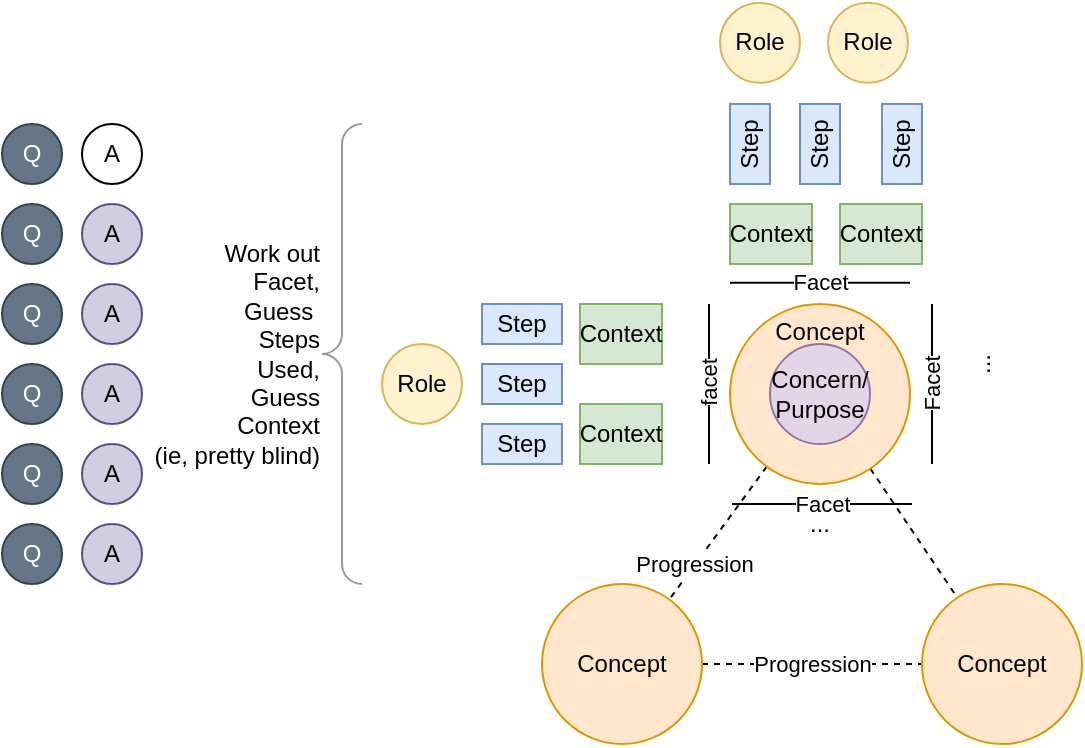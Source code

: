 <mxfile version="20.8.16" type="device" pages="8"><diagram id="lADYtm_yEhzXu9NvFbnF" name="Page-6"><mxGraphModel dx="1034" dy="615" grid="1" gridSize="10" guides="1" tooltips="1" connect="1" arrows="1" fold="1" page="1" pageScale="1" pageWidth="827" pageHeight="1169" math="0" shadow="0"><root><mxCell id="tkPeY5KyZ9CpPiQ1SUI7-0"/><mxCell id="tkPeY5KyZ9CpPiQ1SUI7-1" parent="tkPeY5KyZ9CpPiQ1SUI7-0"/><mxCell id="tkPeY5KyZ9CpPiQ1SUI7-3" value="facet" style="endArrow=none;html=1;horizontal=0;" parent="tkPeY5KyZ9CpPiQ1SUI7-1" edge="1"><mxGeometry width="50" height="50" relative="1" as="geometry"><mxPoint x="513.5" y="330" as="sourcePoint"/><mxPoint x="513.5" y="250" as="targetPoint"/></mxGeometry></mxCell><mxCell id="tkPeY5KyZ9CpPiQ1SUI7-4" value="Facet" style="endArrow=none;html=1;horizontal=0;" parent="tkPeY5KyZ9CpPiQ1SUI7-1" edge="1"><mxGeometry width="50" height="50" relative="1" as="geometry"><mxPoint x="625" y="330" as="sourcePoint"/><mxPoint x="625" y="250" as="targetPoint"/></mxGeometry></mxCell><mxCell id="tkPeY5KyZ9CpPiQ1SUI7-5" value="Facet" style="endArrow=none;html=1;" parent="tkPeY5KyZ9CpPiQ1SUI7-1" edge="1"><mxGeometry width="50" height="50" relative="1" as="geometry"><mxPoint x="615" y="350" as="sourcePoint"/><mxPoint x="525" y="350" as="targetPoint"/></mxGeometry></mxCell><mxCell id="tkPeY5KyZ9CpPiQ1SUI7-6" value="Facet" style="endArrow=none;html=1;" parent="tkPeY5KyZ9CpPiQ1SUI7-1" edge="1"><mxGeometry width="50" height="50" relative="1" as="geometry"><mxPoint x="614" y="239.43" as="sourcePoint"/><mxPoint x="524" y="239.43" as="targetPoint"/></mxGeometry></mxCell><mxCell id="tkPeY5KyZ9CpPiQ1SUI7-8" value="Role" style="ellipse;whiteSpace=wrap;html=1;aspect=fixed;fillColor=#fff2cc;strokeColor=#d6b656;" parent="tkPeY5KyZ9CpPiQ1SUI7-1" vertex="1"><mxGeometry x="350" y="270" width="40" height="40" as="geometry"/></mxCell><mxCell id="tkPeY5KyZ9CpPiQ1SUI7-9" value="Role" style="ellipse;whiteSpace=wrap;html=1;aspect=fixed;fillColor=#fff2cc;strokeColor=#d6b656;" parent="tkPeY5KyZ9CpPiQ1SUI7-1" vertex="1"><mxGeometry x="519" y="99.43" width="40" height="40" as="geometry"/></mxCell><mxCell id="tkPeY5KyZ9CpPiQ1SUI7-18" value="Role" style="ellipse;whiteSpace=wrap;html=1;aspect=fixed;fillColor=#fff2cc;strokeColor=#d6b656;" parent="tkPeY5KyZ9CpPiQ1SUI7-1" vertex="1"><mxGeometry x="573" y="99.43" width="40" height="40" as="geometry"/></mxCell><mxCell id="HUacMr-jCJaBen4VfTCH-0" value="Q" style="ellipse;whiteSpace=wrap;html=1;aspect=fixed;fillColor=#647687;strokeColor=#314354;fontColor=#ffffff;" parent="tkPeY5KyZ9CpPiQ1SUI7-1" vertex="1"><mxGeometry x="160" y="160" width="30" height="30" as="geometry"/></mxCell><mxCell id="HUacMr-jCJaBen4VfTCH-1" value="A" style="ellipse;whiteSpace=wrap;html=1;aspect=fixed;" parent="tkPeY5KyZ9CpPiQ1SUI7-1" vertex="1"><mxGeometry x="200" y="160" width="30" height="30" as="geometry"/></mxCell><mxCell id="HUacMr-jCJaBen4VfTCH-2" value="Q" style="ellipse;whiteSpace=wrap;html=1;aspect=fixed;fillColor=#647687;strokeColor=#314354;fontColor=#ffffff;" parent="tkPeY5KyZ9CpPiQ1SUI7-1" vertex="1"><mxGeometry x="160" y="200" width="30" height="30" as="geometry"/></mxCell><mxCell id="HUacMr-jCJaBen4VfTCH-3" value="A" style="ellipse;whiteSpace=wrap;html=1;aspect=fixed;fillColor=#d0cee2;strokeColor=#56517e;" parent="tkPeY5KyZ9CpPiQ1SUI7-1" vertex="1"><mxGeometry x="200" y="200" width="30" height="30" as="geometry"/></mxCell><mxCell id="HUacMr-jCJaBen4VfTCH-4" value="Q" style="ellipse;whiteSpace=wrap;html=1;aspect=fixed;fillColor=#647687;strokeColor=#314354;fontColor=#ffffff;" parent="tkPeY5KyZ9CpPiQ1SUI7-1" vertex="1"><mxGeometry x="160" y="240" width="30" height="30" as="geometry"/></mxCell><mxCell id="HUacMr-jCJaBen4VfTCH-5" value="A" style="ellipse;whiteSpace=wrap;html=1;aspect=fixed;fillColor=#d0cee2;strokeColor=#56517e;" parent="tkPeY5KyZ9CpPiQ1SUI7-1" vertex="1"><mxGeometry x="200" y="240" width="30" height="30" as="geometry"/></mxCell><mxCell id="HUacMr-jCJaBen4VfTCH-6" value="Q" style="ellipse;whiteSpace=wrap;html=1;aspect=fixed;fillColor=#647687;strokeColor=#314354;fontColor=#ffffff;" parent="tkPeY5KyZ9CpPiQ1SUI7-1" vertex="1"><mxGeometry x="160" y="280" width="30" height="30" as="geometry"/></mxCell><mxCell id="HUacMr-jCJaBen4VfTCH-7" value="A" style="ellipse;whiteSpace=wrap;html=1;aspect=fixed;fillColor=#d0cee2;strokeColor=#56517e;" parent="tkPeY5KyZ9CpPiQ1SUI7-1" vertex="1"><mxGeometry x="200" y="280" width="30" height="30" as="geometry"/></mxCell><mxCell id="HUacMr-jCJaBen4VfTCH-8" value="Q" style="ellipse;whiteSpace=wrap;html=1;aspect=fixed;fillColor=#647687;strokeColor=#314354;fontColor=#ffffff;" parent="tkPeY5KyZ9CpPiQ1SUI7-1" vertex="1"><mxGeometry x="160" y="320" width="30" height="30" as="geometry"/></mxCell><mxCell id="HUacMr-jCJaBen4VfTCH-9" value="A" style="ellipse;whiteSpace=wrap;html=1;aspect=fixed;fillColor=#d0cee2;strokeColor=#56517e;" parent="tkPeY5KyZ9CpPiQ1SUI7-1" vertex="1"><mxGeometry x="200" y="320" width="30" height="30" as="geometry"/></mxCell><mxCell id="HUacMr-jCJaBen4VfTCH-10" value="Q" style="ellipse;whiteSpace=wrap;html=1;aspect=fixed;fillColor=#647687;strokeColor=#314354;fontColor=#ffffff;" parent="tkPeY5KyZ9CpPiQ1SUI7-1" vertex="1"><mxGeometry x="160" y="360" width="30" height="30" as="geometry"/></mxCell><mxCell id="HUacMr-jCJaBen4VfTCH-11" value="A" style="ellipse;whiteSpace=wrap;html=1;aspect=fixed;fillColor=#d0cee2;strokeColor=#56517e;" parent="tkPeY5KyZ9CpPiQ1SUI7-1" vertex="1"><mxGeometry x="200" y="360" width="30" height="30" as="geometry"/></mxCell><mxCell id="HUacMr-jCJaBen4VfTCH-36" value="Progression" style="rounded=0;orthogonalLoop=1;jettySize=auto;html=1;entryX=0.5;entryY=0.5;entryDx=0;entryDy=0;entryPerimeter=0;endArrow=none;endFill=0;dashed=1;" parent="tkPeY5KyZ9CpPiQ1SUI7-1" source="HUacMr-jCJaBen4VfTCH-13" target="HUacMr-jCJaBen4VfTCH-33" edge="1"><mxGeometry relative="1" as="geometry"/></mxCell><mxCell id="HUacMr-jCJaBen4VfTCH-38" style="edgeStyle=none;rounded=0;orthogonalLoop=1;jettySize=auto;html=1;endArrow=none;endFill=0;dashed=1;" parent="tkPeY5KyZ9CpPiQ1SUI7-1" source="HUacMr-jCJaBen4VfTCH-13" target="HUacMr-jCJaBen4VfTCH-37" edge="1"><mxGeometry relative="1" as="geometry"/></mxCell><mxCell id="HUacMr-jCJaBen4VfTCH-13" value="Concept" style="ellipse;whiteSpace=wrap;html=1;aspect=fixed;verticalAlign=top;container=1;collapsible=0;fillColor=#ffe6cc;strokeColor=#d79b00;" parent="tkPeY5KyZ9CpPiQ1SUI7-1" vertex="1"><mxGeometry x="524" y="250" width="90" height="90" as="geometry"/></mxCell><mxCell id="tkPeY5KyZ9CpPiQ1SUI7-14" value="Concern/&lt;br&gt;Purpose" style="ellipse;whiteSpace=wrap;html=1;aspect=fixed;fillColor=#e1d5e7;strokeColor=#9673a6;" parent="HUacMr-jCJaBen4VfTCH-13" vertex="1"><mxGeometry x="20" y="20" width="50" height="50" as="geometry"/></mxCell><mxCell id="HUacMr-jCJaBen4VfTCH-14" value="Step" style="rounded=0;whiteSpace=wrap;html=1;verticalAlign=middle;fillColor=#dae8fc;strokeColor=#6c8ebf;" parent="tkPeY5KyZ9CpPiQ1SUI7-1" vertex="1"><mxGeometry x="400" y="250" width="40" height="20" as="geometry"/></mxCell><mxCell id="HUacMr-jCJaBen4VfTCH-15" value="Step" style="rounded=0;whiteSpace=wrap;html=1;verticalAlign=middle;fillColor=#dae8fc;strokeColor=#6c8ebf;" parent="tkPeY5KyZ9CpPiQ1SUI7-1" vertex="1"><mxGeometry x="400" y="280" width="40" height="20" as="geometry"/></mxCell><mxCell id="HUacMr-jCJaBen4VfTCH-16" value="Step" style="rounded=0;whiteSpace=wrap;html=1;verticalAlign=middle;fillColor=#dae8fc;strokeColor=#6c8ebf;" parent="tkPeY5KyZ9CpPiQ1SUI7-1" vertex="1"><mxGeometry x="400" y="310" width="40" height="20" as="geometry"/></mxCell><mxCell id="HUacMr-jCJaBen4VfTCH-25" value="Step" style="rounded=0;whiteSpace=wrap;html=1;verticalAlign=middle;horizontal=0;fillColor=#dae8fc;strokeColor=#6c8ebf;" parent="tkPeY5KyZ9CpPiQ1SUI7-1" vertex="1"><mxGeometry x="524" y="150" width="20" height="40" as="geometry"/></mxCell><mxCell id="HUacMr-jCJaBen4VfTCH-26" value="Step" style="rounded=0;whiteSpace=wrap;html=1;verticalAlign=middle;horizontal=0;fillColor=#dae8fc;strokeColor=#6c8ebf;" parent="tkPeY5KyZ9CpPiQ1SUI7-1" vertex="1"><mxGeometry x="559" y="150" width="20" height="40" as="geometry"/></mxCell><mxCell id="HUacMr-jCJaBen4VfTCH-27" value="Step" style="rounded=0;whiteSpace=wrap;html=1;verticalAlign=middle;horizontal=0;fillColor=#dae8fc;strokeColor=#6c8ebf;" parent="tkPeY5KyZ9CpPiQ1SUI7-1" vertex="1"><mxGeometry x="600" y="150" width="20" height="40" as="geometry"/></mxCell><mxCell id="HUacMr-jCJaBen4VfTCH-28" value="..." style="text;html=1;strokeColor=none;fillColor=none;align=center;verticalAlign=middle;whiteSpace=wrap;rounded=0;horizontal=0;" parent="tkPeY5KyZ9CpPiQ1SUI7-1" vertex="1"><mxGeometry x="640" y="270" width="20" height="20" as="geometry"/></mxCell><mxCell id="HUacMr-jCJaBen4VfTCH-29" value="..." style="text;html=1;strokeColor=none;fillColor=none;align=center;verticalAlign=middle;whiteSpace=wrap;rounded=0;" parent="tkPeY5KyZ9CpPiQ1SUI7-1" vertex="1"><mxGeometry x="549" y="350" width="40" height="20" as="geometry"/></mxCell><mxCell id="HUacMr-jCJaBen4VfTCH-31" value="Work out &lt;br&gt;Facet,&lt;br&gt;Guess&amp;nbsp;&lt;br&gt;Steps&lt;br&gt;Used,&lt;br&gt;Guess &lt;br&gt;Context&lt;br&gt;(ie, pretty blind)" style="labelPosition=left;align=right;strokeWidth=1;shape=mxgraph.mockup.markup.curlyBrace;html=1;shadow=0;dashed=0;strokeColor=#999999;direction=north;verticalLabelPosition=middle;verticalAlign=middle;" parent="tkPeY5KyZ9CpPiQ1SUI7-1" vertex="1"><mxGeometry x="320" y="160" width="20" height="230" as="geometry"/></mxCell><mxCell id="HUacMr-jCJaBen4VfTCH-39" value="Progression" style="edgeStyle=none;rounded=0;orthogonalLoop=1;jettySize=auto;html=1;endArrow=none;endFill=0;dashed=1;" parent="tkPeY5KyZ9CpPiQ1SUI7-1" source="HUacMr-jCJaBen4VfTCH-33" target="HUacMr-jCJaBen4VfTCH-37" edge="1"><mxGeometry relative="1" as="geometry"/></mxCell><mxCell id="HUacMr-jCJaBen4VfTCH-33" value="Concept" style="ellipse;whiteSpace=wrap;html=1;aspect=fixed;verticalAlign=middle;container=1;collapsible=0;fillColor=#ffe6cc;strokeColor=#d79b00;" parent="tkPeY5KyZ9CpPiQ1SUI7-1" vertex="1"><mxGeometry x="430" y="390" width="80" height="80" as="geometry"/></mxCell><mxCell id="HUacMr-jCJaBen4VfTCH-37" value="Concept" style="ellipse;whiteSpace=wrap;html=1;aspect=fixed;verticalAlign=middle;container=1;collapsible=0;fillColor=#ffe6cc;strokeColor=#d79b00;" parent="tkPeY5KyZ9CpPiQ1SUI7-1" vertex="1"><mxGeometry x="620" y="390" width="80" height="80" as="geometry"/></mxCell><mxCell id="HUacMr-jCJaBen4VfTCH-41" value="Context" style="rounded=0;whiteSpace=wrap;html=1;verticalAlign=middle;fillColor=#d5e8d4;strokeColor=#82b366;" parent="tkPeY5KyZ9CpPiQ1SUI7-1" vertex="1"><mxGeometry x="449" y="250" width="41" height="30" as="geometry"/></mxCell><mxCell id="HUacMr-jCJaBen4VfTCH-42" value="Context" style="rounded=0;whiteSpace=wrap;html=1;verticalAlign=middle;fillColor=#d5e8d4;strokeColor=#82b366;" parent="tkPeY5KyZ9CpPiQ1SUI7-1" vertex="1"><mxGeometry x="449" y="300" width="41" height="30" as="geometry"/></mxCell><mxCell id="HUacMr-jCJaBen4VfTCH-43" value="Context" style="rounded=0;whiteSpace=wrap;html=1;verticalAlign=middle;fillColor=#d5e8d4;strokeColor=#82b366;" parent="tkPeY5KyZ9CpPiQ1SUI7-1" vertex="1"><mxGeometry x="524" y="200" width="41" height="30" as="geometry"/></mxCell><mxCell id="HUacMr-jCJaBen4VfTCH-45" value="Context" style="rounded=0;whiteSpace=wrap;html=1;verticalAlign=middle;fillColor=#d5e8d4;strokeColor=#82b366;" parent="tkPeY5KyZ9CpPiQ1SUI7-1" vertex="1"><mxGeometry x="579" y="200" width="41" height="30" as="geometry"/></mxCell></root></mxGraphModel></diagram><diagram id="oxBpl8LBDgZ9oqUKyJ45" name="Aristotle's 12"><mxGraphModel dx="1034" dy="615" grid="1" gridSize="10" guides="1" tooltips="1" connect="1" arrows="1" fold="1" page="1" pageScale="1" pageWidth="827" pageHeight="1169" math="0" shadow="0"><root><mxCell id="0"/><mxCell id="1" parent="0"/><mxCell id="hjgW2dxA39OY-n-Lzg65-1" value="Cowardice" style="rounded=0;whiteSpace=wrap;html=1;" parent="1" vertex="1"><mxGeometry x="120" y="160" width="80" height="20" as="geometry"/></mxCell><mxCell id="hjgW2dxA39OY-n-Lzg65-2" value="Brave" style="rounded=0;whiteSpace=wrap;html=1;" parent="1" vertex="1"><mxGeometry x="300" y="160" width="80" height="20" as="geometry"/></mxCell><mxCell id="hjgW2dxA39OY-n-Lzg65-3" value="Rash" style="rounded=0;whiteSpace=wrap;html=1;" parent="1" vertex="1"><mxGeometry x="480" y="160" width="80" height="20" as="geometry"/></mxCell><mxCell id="hjgW2dxA39OY-n-Lzg65-4" value="Addictive" style="rounded=0;whiteSpace=wrap;html=1;" parent="1" vertex="1"><mxGeometry x="120" y="190" width="80" height="20" as="geometry"/></mxCell><mxCell id="hjgW2dxA39OY-n-Lzg65-5" value="Stingy" style="rounded=0;whiteSpace=wrap;html=1;" parent="1" vertex="1"><mxGeometry x="120" y="220" width="80" height="20" as="geometry"/></mxCell><mxCell id="hjgW2dxA39OY-n-Lzg65-6" value="&lt;font style=&quot;font-size: 10px&quot;&gt;Self-depracation&lt;/font&gt;" style="rounded=0;whiteSpace=wrap;html=1;" parent="1" vertex="1"><mxGeometry x="120" y="250" width="80" height="20" as="geometry"/></mxCell><mxCell id="hjgW2dxA39OY-n-Lzg65-7" value="Ascetic" style="rounded=0;whiteSpace=wrap;html=1;" parent="1" vertex="1"><mxGeometry x="480" y="190" width="80" height="20" as="geometry"/></mxCell><mxCell id="hjgW2dxA39OY-n-Lzg65-8" value="Temperate" style="rounded=0;whiteSpace=wrap;html=1;" parent="1" vertex="1"><mxGeometry x="300" y="190" width="80" height="20" as="geometry"/></mxCell><mxCell id="hjgW2dxA39OY-n-Lzg65-9" value="Extravagent" style="rounded=0;whiteSpace=wrap;html=1;" parent="1" vertex="1"><mxGeometry x="480" y="220" width="80" height="20" as="geometry"/></mxCell><mxCell id="hjgW2dxA39OY-n-Lzg65-10" value="Boastful" style="rounded=0;whiteSpace=wrap;html=1;" parent="1" vertex="1"><mxGeometry x="480" y="250" width="80" height="20" as="geometry"/></mxCell><mxCell id="hjgW2dxA39OY-n-Lzg65-11" value="Buffoonish" style="rounded=0;whiteSpace=wrap;html=1;" parent="1" vertex="1"><mxGeometry x="480" y="280" width="80" height="20" as="geometry"/></mxCell><mxCell id="hjgW2dxA39OY-n-Lzg65-12" value="Bootlicking" style="rounded=0;whiteSpace=wrap;html=1;" parent="1" vertex="1"><mxGeometry x="480" y="310" width="80" height="20" as="geometry"/></mxCell><mxCell id="hjgW2dxA39OY-n-Lzg65-13" value="Boisterous" style="rounded=0;whiteSpace=wrap;html=1;" parent="1" vertex="1"><mxGeometry x="480" y="340" width="80" height="20" as="geometry"/></mxCell><mxCell id="hjgW2dxA39OY-n-Lzg65-14" value="Deferential" style="rounded=0;whiteSpace=wrap;html=1;" parent="1" vertex="1"><mxGeometry x="480" y="370" width="80" height="20" as="geometry"/></mxCell><mxCell id="hjgW2dxA39OY-n-Lzg65-15" value="Retributive" style="rounded=0;whiteSpace=wrap;html=1;" parent="1" vertex="1"><mxGeometry x="480" y="400" width="80" height="20" as="geometry"/></mxCell><mxCell id="hjgW2dxA39OY-n-Lzg65-16" value="&lt;font style=&quot;font-size: 11px&quot;&gt;Self-Sacrificing&lt;/font&gt;" style="rounded=0;whiteSpace=wrap;html=1;" parent="1" vertex="1"><mxGeometry x="480" y="430" width="80" height="20" as="geometry"/></mxCell><mxCell id="hjgW2dxA39OY-n-Lzg65-17" value="&lt;font style=&quot;font-size: 11px&quot;&gt;Single-minded&lt;/font&gt;" style="rounded=0;whiteSpace=wrap;html=1;" parent="1" vertex="1"><mxGeometry x="480" y="460" width="80" height="20" as="geometry"/></mxCell><mxCell id="hjgW2dxA39OY-n-Lzg65-18" value="&lt;font style=&quot;font-size: 12px&quot;&gt;Boorish&lt;/font&gt;" style="rounded=0;whiteSpace=wrap;html=1;" parent="1" vertex="1"><mxGeometry x="120" y="280" width="80" height="20" as="geometry"/></mxCell><mxCell id="hjgW2dxA39OY-n-Lzg65-19" value="&lt;font style=&quot;font-size: 12px&quot;&gt;Quarrelsome&lt;/font&gt;" style="rounded=0;whiteSpace=wrap;html=1;" parent="1" vertex="1"><mxGeometry x="120" y="310" width="80" height="20" as="geometry"/></mxCell><mxCell id="hjgW2dxA39OY-n-Lzg65-20" value="&lt;font style=&quot;font-size: 12px&quot;&gt;Melancholy&lt;/font&gt;" style="rounded=0;whiteSpace=wrap;html=1;" parent="1" vertex="1"><mxGeometry x="120" y="340" width="80" height="20" as="geometry"/></mxCell><mxCell id="hjgW2dxA39OY-n-Lzg65-21" value="&lt;font style=&quot;font-size: 12px&quot;&gt;Depraved&lt;/font&gt;" style="rounded=0;whiteSpace=wrap;html=1;" parent="1" vertex="1"><mxGeometry x="120" y="370" width="80" height="20" as="geometry"/></mxCell><mxCell id="hjgW2dxA39OY-n-Lzg65-22" value="&lt;font style=&quot;font-size: 12px&quot;&gt;Envious&lt;/font&gt;" style="rounded=0;whiteSpace=wrap;html=1;" parent="1" vertex="1"><mxGeometry x="120" y="400" width="80" height="20" as="geometry"/></mxCell><mxCell id="hjgW2dxA39OY-n-Lzg65-23" value="&lt;font style=&quot;font-size: 12px&quot;&gt;Mean&lt;/font&gt;" style="rounded=0;whiteSpace=wrap;html=1;" parent="1" vertex="1"><mxGeometry x="120" y="430" width="80" height="20" as="geometry"/></mxCell><mxCell id="hjgW2dxA39OY-n-Lzg65-24" value="&lt;font style=&quot;font-size: 12px&quot;&gt;Lazy&lt;/font&gt;" style="rounded=0;whiteSpace=wrap;html=1;" parent="1" vertex="1"><mxGeometry x="120" y="460" width="80" height="20" as="geometry"/></mxCell><mxCell id="hjgW2dxA39OY-n-Lzg65-25" value="Generous" style="rounded=0;whiteSpace=wrap;html=1;" parent="1" vertex="1"><mxGeometry x="300" y="220" width="80" height="20" as="geometry"/></mxCell><mxCell id="hjgW2dxA39OY-n-Lzg65-26" value="Truthful" style="rounded=0;whiteSpace=wrap;html=1;" parent="1" vertex="1"><mxGeometry x="300" y="250" width="80" height="20" as="geometry"/></mxCell><mxCell id="hjgW2dxA39OY-n-Lzg65-27" value="&lt;font style=&quot;font-size: 10px&quot;&gt;Witty, Funny&lt;/font&gt;" style="rounded=0;whiteSpace=wrap;html=1;" parent="1" vertex="1"><mxGeometry x="300" y="280" width="80" height="20" as="geometry"/></mxCell><mxCell id="hjgW2dxA39OY-n-Lzg65-28" value="Friendly" style="rounded=0;whiteSpace=wrap;html=1;" parent="1" vertex="1"><mxGeometry x="300" y="310" width="80" height="20" as="geometry"/></mxCell><mxCell id="hjgW2dxA39OY-n-Lzg65-29" value="&lt;font style=&quot;font-size: 9px&quot;&gt;Charisma, Spirited&lt;/font&gt;" style="rounded=0;whiteSpace=wrap;html=1;" parent="1" vertex="1"><mxGeometry x="300" y="340" width="80" height="20" as="geometry"/></mxCell><mxCell id="hjgW2dxA39OY-n-Lzg65-30" value="Conscientious" style="rounded=0;whiteSpace=wrap;html=1;" parent="1" vertex="1"><mxGeometry x="300" y="370" width="80" height="20" as="geometry"/></mxCell><mxCell id="hjgW2dxA39OY-n-Lzg65-31" value="Indignant" style="rounded=0;whiteSpace=wrap;html=1;" parent="1" vertex="1"><mxGeometry x="300" y="400" width="80" height="20" as="geometry"/></mxCell><mxCell id="hjgW2dxA39OY-n-Lzg65-32" value="Benevolant" style="rounded=0;whiteSpace=wrap;html=1;" parent="1" vertex="1"><mxGeometry x="300" y="430" width="80" height="20" as="geometry"/></mxCell><mxCell id="hjgW2dxA39OY-n-Lzg65-33" value="Industrious" style="rounded=0;whiteSpace=wrap;html=1;" parent="1" vertex="1"><mxGeometry x="300" y="460" width="80" height="20" as="geometry"/></mxCell><mxCell id="hjgW2dxA39OY-n-Lzg65-34" value="Courage" style="rounded=0;whiteSpace=wrap;html=1;" parent="1" vertex="1"><mxGeometry x="220" y="160" width="80" height="20" as="geometry"/></mxCell><mxCell id="hjgW2dxA39OY-n-Lzg65-35" value="Temperance" style="rounded=0;whiteSpace=wrap;html=1;" parent="1" vertex="1"><mxGeometry x="220" y="190" width="80" height="20" as="geometry"/></mxCell><mxCell id="hjgW2dxA39OY-n-Lzg65-36" value="Liberality" style="rounded=0;whiteSpace=wrap;html=1;" parent="1" vertex="1"><mxGeometry x="220" y="430" width="80" height="20" as="geometry"/></mxCell><mxCell id="hjgW2dxA39OY-n-Lzg65-37" value="Magnificence" style="rounded=0;whiteSpace=wrap;html=1;" parent="1" vertex="1"><mxGeometry x="220" y="340" width="80" height="20" as="geometry"/></mxCell><mxCell id="hjgW2dxA39OY-n-Lzg65-38" value="Magnanimity" style="rounded=0;whiteSpace=wrap;html=1;" parent="1" vertex="1"><mxGeometry x="220" y="220" width="80" height="20" as="geometry"/></mxCell><mxCell id="hjgW2dxA39OY-n-Lzg65-39" value="Ambition" style="rounded=0;whiteSpace=wrap;html=1;" parent="1" vertex="1"><mxGeometry x="220" y="460" width="80" height="20" as="geometry"/></mxCell><mxCell id="hjgW2dxA39OY-n-Lzg65-40" value="Patience" style="rounded=0;whiteSpace=wrap;html=1;" parent="1" vertex="1"><mxGeometry x="390" y="490" width="80" height="20" as="geometry"/></mxCell><mxCell id="hjgW2dxA39OY-n-Lzg65-41" value="Friendliness" style="rounded=0;whiteSpace=wrap;html=1;" parent="1" vertex="1"><mxGeometry x="220" y="310" width="80" height="20" as="geometry"/></mxCell><mxCell id="hjgW2dxA39OY-n-Lzg65-42" value="Truthfulness" style="rounded=0;whiteSpace=wrap;html=1;" parent="1" vertex="1"><mxGeometry x="220" y="250" width="80" height="20" as="geometry"/></mxCell><mxCell id="hjgW2dxA39OY-n-Lzg65-43" value="Modesty" style="rounded=0;whiteSpace=wrap;html=1;" parent="1" vertex="1"><mxGeometry x="380" y="280" width="80" height="20" as="geometry"/></mxCell><mxCell id="hjgW2dxA39OY-n-Lzg65-44" value="Justice" style="rounded=0;whiteSpace=wrap;html=1;" parent="1" vertex="1"><mxGeometry x="220" y="400" width="80" height="20" as="geometry"/></mxCell><mxCell id="hjgW2dxA39OY-n-Lzg65-47" value="Wit" style="rounded=0;whiteSpace=wrap;html=1;" parent="1" vertex="1"><mxGeometry x="220" y="280" width="80" height="20" as="geometry"/></mxCell><mxCell id="hjgW2dxA39OY-n-Lzg65-49" value="Deficiencies" style="rounded=0;whiteSpace=wrap;html=1;" parent="1" vertex="1"><mxGeometry x="120" y="120" width="80" height="20" as="geometry"/></mxCell><mxCell id="hjgW2dxA39OY-n-Lzg65-50" value="Excesses" style="rounded=0;whiteSpace=wrap;html=1;" parent="1" vertex="1"><mxGeometry x="480" y="120" width="80" height="20" as="geometry"/></mxCell><mxCell id="hjgW2dxA39OY-n-Lzg65-51" value="Moderation" style="rounded=0;whiteSpace=wrap;html=1;" parent="1" vertex="1"><mxGeometry x="260" y="120" width="80" height="20" as="geometry"/></mxCell><mxCell id="hjgW2dxA39OY-n-Lzg65-52" value="NIcomachean Ethics" style="rounded=0;whiteSpace=wrap;html=1;" parent="1" vertex="1"><mxGeometry x="120" y="60" width="80" height="20" as="geometry"/></mxCell></root></mxGraphModel></diagram><diagram id="jqR1vUdHcLLVQjYj61rC" name="Values"><mxGraphModel dx="2203" dy="615" grid="1" gridSize="10" guides="1" tooltips="1" connect="1" arrows="1" fold="1" page="1" pageScale="1" pageWidth="1169" pageHeight="827" math="0" shadow="0"><root><mxCell id="IP7RinYZDDXTXTP1c0sm-0"/><mxCell id="IP7RinYZDDXTXTP1c0sm-1" parent="IP7RinYZDDXTXTP1c0sm-0"/><mxCell id="IP7RinYZDDXTXTP1c0sm-2" value="Generosity" style="rounded=0;whiteSpace=wrap;html=1;" parent="IP7RinYZDDXTXTP1c0sm-1" vertex="1"><mxGeometry x="-40" y="50" width="80" height="20" as="geometry"/></mxCell><mxCell id="IP7RinYZDDXTXTP1c0sm-3" value="Authority" style="rounded=0;whiteSpace=wrap;html=1;" parent="IP7RinYZDDXTXTP1c0sm-1" vertex="1"><mxGeometry x="40" y="70" width="80" height="20" as="geometry"/></mxCell><mxCell id="IP7RinYZDDXTXTP1c0sm-4" value="Safety" style="rounded=0;whiteSpace=wrap;html=1;" parent="IP7RinYZDDXTXTP1c0sm-1" vertex="1"><mxGeometry x="120" y="50" width="80" height="20" as="geometry"/></mxCell><mxCell id="IP7RinYZDDXTXTP1c0sm-6" value="Loyalty" style="rounded=0;whiteSpace=wrap;html=1;" parent="IP7RinYZDDXTXTP1c0sm-1" vertex="1"><mxGeometry x="-40" y="70" width="80" height="20" as="geometry"/></mxCell><mxCell id="IP7RinYZDDXTXTP1c0sm-7" value="Achievement" style="rounded=0;whiteSpace=wrap;html=1;" parent="IP7RinYZDDXTXTP1c0sm-1" vertex="1"><mxGeometry x="40" y="90" width="80" height="20" as="geometry"/></mxCell><mxCell id="IP7RinYZDDXTXTP1c0sm-8" value="Empathy" style="rounded=0;whiteSpace=wrap;html=1;" parent="IP7RinYZDDXTXTP1c0sm-1" vertex="1"><mxGeometry x="-40" y="90" width="80" height="20" as="geometry"/></mxCell><mxCell id="IP7RinYZDDXTXTP1c0sm-9" value="Progress" style="rounded=0;whiteSpace=wrap;html=1;" parent="IP7RinYZDDXTXTP1c0sm-1" vertex="1"><mxGeometry x="40" y="110" width="80" height="20" as="geometry"/></mxCell><mxCell id="IP7RinYZDDXTXTP1c0sm-10" value="Beauty" style="rounded=0;whiteSpace=wrap;html=1;" parent="IP7RinYZDDXTXTP1c0sm-1" vertex="1"><mxGeometry x="40" y="50" width="80" height="20" as="geometry"/></mxCell><mxCell id="IP7RinYZDDXTXTP1c0sm-11" value="Huility" style="rounded=0;whiteSpace=wrap;html=1;" parent="IP7RinYZDDXTXTP1c0sm-1" vertex="1"><mxGeometry x="-40" y="110" width="80" height="20" as="geometry"/></mxCell><mxCell id="IP7RinYZDDXTXTP1c0sm-12" value="Comfort" style="rounded=0;whiteSpace=wrap;html=1;" parent="IP7RinYZDDXTXTP1c0sm-1" vertex="1"><mxGeometry x="40" y="130" width="80" height="20" as="geometry"/></mxCell><mxCell id="IP7RinYZDDXTXTP1c0sm-13" value="Sophistication" style="rounded=0;whiteSpace=wrap;html=1;" parent="IP7RinYZDDXTXTP1c0sm-1" vertex="1"><mxGeometry x="40" y="150" width="80" height="20" as="geometry"/></mxCell><mxCell id="IP7RinYZDDXTXTP1c0sm-14" value="Transparency" style="rounded=0;whiteSpace=wrap;html=1;" parent="IP7RinYZDDXTXTP1c0sm-1" vertex="1"><mxGeometry x="-60" y="130" width="80" height="20" as="geometry"/></mxCell><mxCell id="IP7RinYZDDXTXTP1c0sm-15" value="Self-Control" style="rounded=0;whiteSpace=wrap;html=1;" parent="IP7RinYZDDXTXTP1c0sm-1" vertex="1"><mxGeometry x="-40" y="150" width="80" height="20" as="geometry"/></mxCell><mxCell id="IP7RinYZDDXTXTP1c0sm-16" value="Prudence" style="rounded=0;whiteSpace=wrap;html=1;" parent="IP7RinYZDDXTXTP1c0sm-1" vertex="1"><mxGeometry x="-40" y="170" width="80" height="20" as="geometry"/></mxCell><mxCell id="IP7RinYZDDXTXTP1c0sm-17" value="Stability" style="rounded=0;whiteSpace=wrap;html=1;" parent="IP7RinYZDDXTXTP1c0sm-1" vertex="1"><mxGeometry x="40" y="170" width="80" height="20" as="geometry"/></mxCell><mxCell id="IP7RinYZDDXTXTP1c0sm-18" value="INclusivity" style="rounded=0;whiteSpace=wrap;html=1;" parent="IP7RinYZDDXTXTP1c0sm-1" vertex="1"><mxGeometry x="-40" y="190" width="80" height="20" as="geometry"/></mxCell><mxCell id="IP7RinYZDDXTXTP1c0sm-19" value="Adventure" style="rounded=0;whiteSpace=wrap;html=1;" parent="IP7RinYZDDXTXTP1c0sm-1" vertex="1"><mxGeometry x="40" y="210" width="80" height="20" as="geometry"/></mxCell><mxCell id="IP7RinYZDDXTXTP1c0sm-20" value="Justice" style="rounded=0;whiteSpace=wrap;html=1;" parent="IP7RinYZDDXTXTP1c0sm-1" vertex="1"><mxGeometry x="-40" y="210" width="80" height="20" as="geometry"/></mxCell><mxCell id="IP7RinYZDDXTXTP1c0sm-21" value="Diversity" style="rounded=0;whiteSpace=wrap;html=1;" parent="IP7RinYZDDXTXTP1c0sm-1" vertex="1"><mxGeometry x="40" y="230" width="80" height="20" as="geometry"/></mxCell><mxCell id="IP7RinYZDDXTXTP1c0sm-22" value="Toughness" style="rounded=0;whiteSpace=wrap;html=1;" parent="IP7RinYZDDXTXTP1c0sm-1" vertex="1"><mxGeometry x="-40" y="230" width="80" height="20" as="geometry"/></mxCell><mxCell id="IP7RinYZDDXTXTP1c0sm-24" value="Fairness" style="rounded=0;whiteSpace=wrap;html=1;" parent="IP7RinYZDDXTXTP1c0sm-1" vertex="1"><mxGeometry x="-40" y="250" width="80" height="20" as="geometry"/></mxCell><mxCell id="IP7RinYZDDXTXTP1c0sm-25" value="Purity" style="rounded=0;whiteSpace=wrap;html=1;" parent="IP7RinYZDDXTXTP1c0sm-1" vertex="1"><mxGeometry x="-40" y="270" width="80" height="20" as="geometry"/></mxCell><mxCell id="IP7RinYZDDXTXTP1c0sm-26" value="Sanctity" style="rounded=0;whiteSpace=wrap;html=1;" parent="IP7RinYZDDXTXTP1c0sm-1" vertex="1"><mxGeometry x="-40" y="290" width="80" height="20" as="geometry"/></mxCell><mxCell id="IP7RinYZDDXTXTP1c0sm-27" value="Freedom" style="rounded=0;whiteSpace=wrap;html=1;" parent="IP7RinYZDDXTXTP1c0sm-1" vertex="1"><mxGeometry x="40" y="250" width="80" height="20" as="geometry"/></mxCell><mxCell id="IP7RinYZDDXTXTP1c0sm-28" value="Discipline" style="rounded=0;whiteSpace=wrap;html=1;" parent="IP7RinYZDDXTXTP1c0sm-1" vertex="1"><mxGeometry x="-40" y="310" width="80" height="20" as="geometry"/></mxCell><mxCell id="IP7RinYZDDXTXTP1c0sm-29" value="Independence" style="rounded=0;whiteSpace=wrap;html=1;" parent="IP7RinYZDDXTXTP1c0sm-1" vertex="1"><mxGeometry x="40" y="320" width="80" height="20" as="geometry"/></mxCell><mxCell id="IP7RinYZDDXTXTP1c0sm-30" value="Innovation" style="rounded=0;whiteSpace=wrap;html=1;" parent="IP7RinYZDDXTXTP1c0sm-1" vertex="1"><mxGeometry x="40" y="340" width="80" height="20" as="geometry"/></mxCell><mxCell id="IP7RinYZDDXTXTP1c0sm-31" value="Democracy" style="rounded=0;whiteSpace=wrap;html=1;" parent="IP7RinYZDDXTXTP1c0sm-1" vertex="1"><mxGeometry x="40" y="271" width="80" height="20" as="geometry"/></mxCell><mxCell id="IP7RinYZDDXTXTP1c0sm-32" value="Efficiency" style="rounded=0;whiteSpace=wrap;html=1;" parent="IP7RinYZDDXTXTP1c0sm-1" vertex="1"><mxGeometry x="40" y="360" width="80" height="20" as="geometry"/></mxCell><mxCell id="IP7RinYZDDXTXTP1c0sm-33" value="Cooperation" style="rounded=0;whiteSpace=wrap;html=1;" parent="IP7RinYZDDXTXTP1c0sm-1" vertex="1"><mxGeometry x="-40" y="330" width="80" height="20" as="geometry"/></mxCell><mxCell id="IP7RinYZDDXTXTP1c0sm-34" value="Spontaneity" style="rounded=0;whiteSpace=wrap;html=1;" parent="IP7RinYZDDXTXTP1c0sm-1" vertex="1"><mxGeometry x="-70" y="350" width="80" height="20" as="geometry"/></mxCell><mxCell id="IP7RinYZDDXTXTP1c0sm-35" value="Opportunity" style="rounded=0;whiteSpace=wrap;html=1;" parent="IP7RinYZDDXTXTP1c0sm-1" vertex="1"><mxGeometry x="40" y="380" width="80" height="20" as="geometry"/></mxCell><mxCell id="IP7RinYZDDXTXTP1c0sm-36" value="Reason" style="rounded=0;whiteSpace=wrap;html=1;" parent="IP7RinYZDDXTXTP1c0sm-1" vertex="1"><mxGeometry x="-40" y="390" width="80" height="20" as="geometry"/></mxCell><mxCell id="IP7RinYZDDXTXTP1c0sm-37" value="Humour" style="rounded=0;whiteSpace=wrap;html=1;" parent="IP7RinYZDDXTXTP1c0sm-1" vertex="1"><mxGeometry x="-40" y="410" width="80" height="20" as="geometry"/></mxCell><mxCell id="IP7RinYZDDXTXTP1c0sm-38" value="Excellence" style="rounded=0;whiteSpace=wrap;html=1;" parent="IP7RinYZDDXTXTP1c0sm-1" vertex="1"><mxGeometry x="40" y="400" width="80" height="20" as="geometry"/></mxCell><mxCell id="IP7RinYZDDXTXTP1c0sm-39" value="Security" style="rounded=0;whiteSpace=wrap;html=1;" parent="IP7RinYZDDXTXTP1c0sm-1" vertex="1"><mxGeometry x="40" y="420" width="80" height="20" as="geometry"/></mxCell><mxCell id="IP7RinYZDDXTXTP1c0sm-40" value="Service" style="rounded=0;whiteSpace=wrap;html=1;" parent="IP7RinYZDDXTXTP1c0sm-1" vertex="1"><mxGeometry x="40" y="440" width="80" height="20" as="geometry"/></mxCell><mxCell id="IP7RinYZDDXTXTP1c0sm-41" value="Frugality" style="rounded=0;whiteSpace=wrap;html=1;" parent="IP7RinYZDDXTXTP1c0sm-1" vertex="1"><mxGeometry x="-10" y="460" width="80" height="20" as="geometry"/></mxCell><mxCell id="IP7RinYZDDXTXTP1c0sm-42" value="Obedience" style="rounded=0;whiteSpace=wrap;html=1;" parent="IP7RinYZDDXTXTP1c0sm-1" vertex="1"><mxGeometry x="-10" y="480" width="80" height="20" as="geometry"/></mxCell><mxCell id="IP7RinYZDDXTXTP1c0sm-43" value="Respect" style="rounded=0;whiteSpace=wrap;html=1;" parent="IP7RinYZDDXTXTP1c0sm-1" vertex="1"><mxGeometry x="-10" y="500" width="80" height="20" as="geometry"/></mxCell><mxCell id="IP7RinYZDDXTXTP1c0sm-44" value="Privacy" style="rounded=0;whiteSpace=wrap;html=1;" parent="IP7RinYZDDXTXTP1c0sm-1" vertex="1"><mxGeometry x="70" y="460" width="80" height="20" as="geometry"/></mxCell><mxCell id="IP7RinYZDDXTXTP1c0sm-45" value="Recognition" style="rounded=0;whiteSpace=wrap;html=1;" parent="IP7RinYZDDXTXTP1c0sm-1" vertex="1"><mxGeometry x="70" y="480" width="80" height="20" as="geometry"/></mxCell><mxCell id="IP7RinYZDDXTXTP1c0sm-46" value="Integrity" style="rounded=0;whiteSpace=wrap;html=1;" parent="IP7RinYZDDXTXTP1c0sm-1" vertex="1"><mxGeometry x="-40" y="520" width="80" height="20" as="geometry"/></mxCell><mxCell id="IP7RinYZDDXTXTP1c0sm-47" value="Creativtity" style="rounded=0;whiteSpace=wrap;html=1;" parent="IP7RinYZDDXTXTP1c0sm-1" vertex="1"><mxGeometry x="-40" y="540" width="80" height="20" as="geometry"/></mxCell><mxCell id="IP7RinYZDDXTXTP1c0sm-48" value="Kindness" style="rounded=0;whiteSpace=wrap;html=1;" parent="IP7RinYZDDXTXTP1c0sm-1" vertex="1"><mxGeometry x="-40" y="560" width="80" height="20" as="geometry"/></mxCell><mxCell id="IP7RinYZDDXTXTP1c0sm-49" value="Individuality" style="rounded=0;whiteSpace=wrap;html=1;" parent="IP7RinYZDDXTXTP1c0sm-1" vertex="1"><mxGeometry x="-40" y="580" width="80" height="20" as="geometry"/></mxCell><mxCell id="IP7RinYZDDXTXTP1c0sm-50" value="Courage" style="rounded=0;whiteSpace=wrap;html=1;" parent="IP7RinYZDDXTXTP1c0sm-1" vertex="1"><mxGeometry x="-40" y="600" width="80" height="20" as="geometry"/></mxCell><mxCell id="IP7RinYZDDXTXTP1c0sm-51" value="Bravery" style="rounded=0;whiteSpace=wrap;html=1;" parent="IP7RinYZDDXTXTP1c0sm-1" vertex="1"><mxGeometry x="-40" y="620" width="80" height="20" as="geometry"/></mxCell><mxCell id="IP7RinYZDDXTXTP1c0sm-52" value="Open Minded" style="rounded=0;whiteSpace=wrap;html=1;" parent="IP7RinYZDDXTXTP1c0sm-1" vertex="1"><mxGeometry x="-40" y="640" width="80" height="20" as="geometry"/></mxCell><mxCell id="IP7RinYZDDXTXTP1c0sm-53" value="Industry" style="rounded=0;whiteSpace=wrap;html=1;" parent="IP7RinYZDDXTXTP1c0sm-1" vertex="1"><mxGeometry x="-40" y="660" width="80" height="20" as="geometry"/></mxCell><mxCell id="IP7RinYZDDXTXTP1c0sm-54" value="Compassion" style="rounded=0;whiteSpace=wrap;html=1;" parent="IP7RinYZDDXTXTP1c0sm-1" vertex="1"><mxGeometry x="-40" y="680" width="80" height="20" as="geometry"/></mxCell></root></mxGraphModel></diagram><diagram id="cCEI9K9qYTiccYiHJYgS" name="Page-2"><mxGraphModel dx="1861" dy="1784" grid="1" gridSize="10" guides="1" tooltips="1" connect="1" arrows="1" fold="1" page="1" pageScale="1" pageWidth="827" pageHeight="1169" math="0" shadow="0"><root><mxCell id="HI8XmFukooMlG6_XXFJc-0"/><mxCell id="HI8XmFukooMlG6_XXFJc-1" parent="HI8XmFukooMlG6_XXFJc-0"/><mxCell id="PVV8a9NCtrFB9gEgnBVo-0" value="Socrates" style="rounded=0;whiteSpace=wrap;html=1;" parent="HI8XmFukooMlG6_XXFJc-1" vertex="1"><mxGeometry x="280" y="180" width="80" height="40" as="geometry"/></mxCell><mxCell id="PVV8a9NCtrFB9gEgnBVo-16" style="edgeStyle=orthogonalEdgeStyle;rounded=0;orthogonalLoop=1;jettySize=auto;html=1;entryX=0;entryY=0.5;entryDx=0;entryDy=0;" parent="HI8XmFukooMlG6_XXFJc-1" source="PVV8a9NCtrFB9gEgnBVo-1" target="PVV8a9NCtrFB9gEgnBVo-15" edge="1"><mxGeometry relative="1" as="geometry"/></mxCell><mxCell id="PVV8a9NCtrFB9gEgnBVo-1" value="Aristotle" style="rounded=0;whiteSpace=wrap;html=1;" parent="HI8XmFukooMlG6_XXFJc-1" vertex="1"><mxGeometry x="280" y="260" width="80" height="40" as="geometry"/></mxCell><mxCell id="PVV8a9NCtrFB9gEgnBVo-14" style="edgeStyle=orthogonalEdgeStyle;rounded=0;orthogonalLoop=1;jettySize=auto;html=1;entryX=0;entryY=0.5;entryDx=0;entryDy=0;" parent="HI8XmFukooMlG6_XXFJc-1" source="PVV8a9NCtrFB9gEgnBVo-2" target="PVV8a9NCtrFB9gEgnBVo-12" edge="1"><mxGeometry relative="1" as="geometry"/></mxCell><mxCell id="PVV8a9NCtrFB9gEgnBVo-2" value="Plato" style="rounded=0;whiteSpace=wrap;html=1;" parent="HI8XmFukooMlG6_XXFJc-1" vertex="1"><mxGeometry x="390" y="220" width="80" height="40" as="geometry"/></mxCell><mxCell id="PVV8a9NCtrFB9gEgnBVo-3" value="Albertus Magnus" style="rounded=0;whiteSpace=wrap;html=1;" parent="HI8XmFukooMlG6_XXFJc-1" vertex="1"><mxGeometry x="200" y="400" width="80" height="40" as="geometry"/></mxCell><mxCell id="PVV8a9NCtrFB9gEgnBVo-4" value="Christianity" style="rounded=0;whiteSpace=wrap;html=1;" parent="HI8XmFukooMlG6_XXFJc-1" vertex="1"><mxGeometry x="70" y="320" width="80" height="40" as="geometry"/></mxCell><mxCell id="PVV8a9NCtrFB9gEgnBVo-5" value="Thomas Aquinas" style="rounded=0;whiteSpace=wrap;html=1;" parent="HI8XmFukooMlG6_XXFJc-1" vertex="1"><mxGeometry x="130" y="490" width="80" height="40" as="geometry"/></mxCell><mxCell id="PVV8a9NCtrFB9gEgnBVo-6" value="Francis Bacon" style="rounded=0;whiteSpace=wrap;html=1;" parent="HI8XmFukooMlG6_XXFJc-1" vertex="1"><mxGeometry x="600" y="560" width="80" height="40" as="geometry"/></mxCell><mxCell id="PVV8a9NCtrFB9gEgnBVo-7" value="Thomas Hobbes" style="rounded=0;whiteSpace=wrap;html=1;" parent="HI8XmFukooMlG6_XXFJc-1" vertex="1"><mxGeometry x="710" y="560" width="80" height="40" as="geometry"/></mxCell><mxCell id="PVV8a9NCtrFB9gEgnBVo-8" value="Eudimian Ethics" style="rounded=0;whiteSpace=wrap;html=1;" parent="HI8XmFukooMlG6_XXFJc-1" vertex="1"><mxGeometry x="430" y="330" width="80" height="40" as="geometry"/></mxCell><mxCell id="PVV8a9NCtrFB9gEgnBVo-9" value="Nicochomedian Ethics" style="rounded=0;whiteSpace=wrap;html=1;" parent="HI8XmFukooMlG6_XXFJc-1" vertex="1"><mxGeometry x="520" y="330" width="80" height="40" as="geometry"/></mxCell><mxCell id="PVV8a9NCtrFB9gEgnBVo-10" value="Politics" style="rounded=0;whiteSpace=wrap;html=1;" parent="HI8XmFukooMlG6_XXFJc-1" vertex="1"><mxGeometry x="610" y="330" width="80" height="40" as="geometry"/></mxCell><mxCell id="PVV8a9NCtrFB9gEgnBVo-11" value="Rhetoric" style="rounded=0;whiteSpace=wrap;html=1;" parent="HI8XmFukooMlG6_XXFJc-1" vertex="1"><mxGeometry x="700" y="330" width="80" height="40" as="geometry"/></mxCell><mxCell id="PVV8a9NCtrFB9gEgnBVo-12" value="What is Beautiful" style="rounded=0;whiteSpace=wrap;html=1;" parent="HI8XmFukooMlG6_XXFJc-1" vertex="1"><mxGeometry x="520" y="220" width="80" height="40" as="geometry"/></mxCell><mxCell id="PVV8a9NCtrFB9gEgnBVo-15" value="Eudaimonia (Thriving Wellbeing)" style="rounded=0;whiteSpace=wrap;html=1;" parent="HI8XmFukooMlG6_XXFJc-1" vertex="1"><mxGeometry x="410" y="270" width="80" height="40" as="geometry"/></mxCell><mxCell id="PVV8a9NCtrFB9gEgnBVo-19" style="edgeStyle=orthogonalEdgeStyle;rounded=0;orthogonalLoop=1;jettySize=auto;html=1;entryX=0;entryY=0.5;entryDx=0;entryDy=0;" parent="HI8XmFukooMlG6_XXFJc-1" source="PVV8a9NCtrFB9gEgnBVo-17" target="PVV8a9NCtrFB9gEgnBVo-18" edge="1"><mxGeometry relative="1" as="geometry"/></mxCell><mxCell id="PVV8a9NCtrFB9gEgnBVo-17" value="Arete&lt;br&gt;(moral_virtue)&lt;br&gt;Excellence" style="rounded=0;whiteSpace=wrap;html=1;" parent="HI8XmFukooMlG6_XXFJc-1" vertex="1"><mxGeometry x="630" y="270" width="80" height="40" as="geometry"/></mxCell><mxCell id="PVV8a9NCtrFB9gEgnBVo-18" value="Living up to Potential &amp;amp; Purpose" style="rounded=0;whiteSpace=wrap;html=1;" parent="HI8XmFukooMlG6_XXFJc-1" vertex="1"><mxGeometry x="740" y="270" width="80" height="40" as="geometry"/></mxCell><mxCell id="PVV8a9NCtrFB9gEgnBVo-20" value="Aristos&lt;br&gt;(superlative ability)" style="rounded=0;whiteSpace=wrap;html=1;" parent="HI8XmFukooMlG6_XXFJc-1" vertex="1"><mxGeometry x="630" y="200" width="80" height="40" as="geometry"/></mxCell><mxCell id="PVV8a9NCtrFB9gEgnBVo-21" value="Justice&lt;br&gt;&lt;i style=&quot;color: rgb(32 , 33 , 34) ; font-family: sans-serif ; font-size: 14px ; background-color: rgb(255 , 255 , 255)&quot;&gt;dikaiosyne&lt;/i&gt;" style="rounded=0;whiteSpace=wrap;html=1;" parent="HI8XmFukooMlG6_XXFJc-1" vertex="1"><mxGeometry x="440" y="120" width="80" height="40" as="geometry"/></mxCell><mxCell id="PVV8a9NCtrFB9gEgnBVo-22" value="Paideia (education of a citizen)" style="rounded=0;whiteSpace=wrap;html=1;" parent="HI8XmFukooMlG6_XXFJc-1" vertex="1"><mxGeometry x="90" y="250" width="80" height="40" as="geometry"/></mxCell><mxCell id="PVV8a9NCtrFB9gEgnBVo-36" value="cherished ones are" style="edgeStyle=orthogonalEdgeStyle;rounded=0;orthogonalLoop=1;jettySize=auto;html=1;entryX=0.5;entryY=0;entryDx=0;entryDy=0;" parent="HI8XmFukooMlG6_XXFJc-1" source="PVV8a9NCtrFB9gEgnBVo-23" target="PVV8a9NCtrFB9gEgnBVo-27" edge="1"><mxGeometry relative="1" as="geometry"/></mxCell><mxCell id="PVV8a9NCtrFB9gEgnBVo-37" value="but not all will achieve&lt;br&gt;them regularly" style="edgeStyle=orthogonalEdgeStyle;rounded=0;orthogonalLoop=1;jettySize=auto;html=1;entryX=1;entryY=0;entryDx=0;entryDy=0;exitX=0.75;exitY=1;exitDx=0;exitDy=0;" parent="HI8XmFukooMlG6_XXFJc-1" source="PVV8a9NCtrFB9gEgnBVo-23" target="PVV8a9NCtrFB9gEgnBVo-24" edge="1"><mxGeometry relative="1" as="geometry"><Array as="points"><mxPoint x="230"/><mxPoint x="230" y="10"/><mxPoint x="414" y="10"/></Array></mxGeometry></mxCell><mxCell id="PVV8a9NCtrFB9gEgnBVo-39" value="include" style="edgeStyle=orthogonalEdgeStyle;rounded=0;orthogonalLoop=1;jettySize=auto;html=1;entryX=1;entryY=0.5;entryDx=0;entryDy=0;" parent="HI8XmFukooMlG6_XXFJc-1" source="PVV8a9NCtrFB9gEgnBVo-23" target="PVV8a9NCtrFB9gEgnBVo-34" edge="1"><mxGeometry relative="1" as="geometry"/></mxCell><mxCell id="PVV8a9NCtrFB9gEgnBVo-23" value="Qualities" style="rounded=0;whiteSpace=wrap;html=1;" parent="HI8XmFukooMlG6_XXFJc-1" vertex="1"><mxGeometry x="190" y="-40" width="80" height="40" as="geometry"/></mxCell><mxCell id="PVV8a9NCtrFB9gEgnBVo-29" value="are" style="edgeStyle=orthogonalEdgeStyle;rounded=0;orthogonalLoop=1;jettySize=auto;html=1;entryX=0.5;entryY=1;entryDx=0;entryDy=0;" parent="HI8XmFukooMlG6_XXFJc-1" source="PVV8a9NCtrFB9gEgnBVo-24" target="PVV8a9NCtrFB9gEgnBVo-27" edge="1"><mxGeometry relative="1" as="geometry"/></mxCell><mxCell id="PVV8a9NCtrFB9gEgnBVo-33" value="are" style="edgeStyle=orthogonalEdgeStyle;rounded=0;orthogonalLoop=1;jettySize=auto;html=1;entryX=0;entryY=0.5;entryDx=0;entryDy=0;" parent="HI8XmFukooMlG6_XXFJc-1" source="PVV8a9NCtrFB9gEgnBVo-24" target="PVV8a9NCtrFB9gEgnBVo-32" edge="1"><mxGeometry relative="1" as="geometry"/></mxCell><mxCell id="PVV8a9NCtrFB9gEgnBVo-24" value="Virtues&lt;br&gt;(Moral Qualities)" style="rounded=0;whiteSpace=wrap;html=1;" parent="HI8XmFukooMlG6_XXFJc-1" vertex="1"><mxGeometry x="334" y="80" width="80" height="40" as="geometry"/></mxCell><mxCell id="PVV8a9NCtrFB9gEgnBVo-26" value="Aspirational" style="rounded=0;whiteSpace=wrap;html=1;" parent="HI8XmFukooMlG6_XXFJc-1" vertex="1"><mxGeometry x="60" y="30" width="80" height="40" as="geometry"/></mxCell><mxCell id="PVV8a9NCtrFB9gEgnBVo-28" value="are" style="edgeStyle=orthogonalEdgeStyle;rounded=0;orthogonalLoop=1;jettySize=auto;html=1;entryX=1;entryY=0.5;entryDx=0;entryDy=0;" parent="HI8XmFukooMlG6_XXFJc-1" source="PVV8a9NCtrFB9gEgnBVo-27" target="PVV8a9NCtrFB9gEgnBVo-26" edge="1"><mxGeometry relative="1" as="geometry"/></mxCell><mxCell id="PVV8a9NCtrFB9gEgnBVo-27" value="Values" style="rounded=0;whiteSpace=wrap;html=1;" parent="HI8XmFukooMlG6_XXFJc-1" vertex="1"><mxGeometry x="190" y="30" width="80" height="40" as="geometry"/></mxCell><mxCell id="PVV8a9NCtrFB9gEgnBVo-32" value="Lived" style="rounded=0;whiteSpace=wrap;html=1;" parent="HI8XmFukooMlG6_XXFJc-1" vertex="1"><mxGeometry x="530" y="70" width="80" height="40" as="geometry"/></mxCell><mxCell id="PVV8a9NCtrFB9gEgnBVo-34" value="Good ones" style="rounded=0;whiteSpace=wrap;html=1;" parent="HI8XmFukooMlG6_XXFJc-1" vertex="1"><mxGeometry x="30" y="-90" width="80" height="40" as="geometry"/></mxCell><mxCell id="PVV8a9NCtrFB9gEgnBVo-35" value="kalos (done beautifully)" style="rounded=0;whiteSpace=wrap;html=1;" parent="HI8XmFukooMlG6_XXFJc-1" vertex="1"><mxGeometry x="550" y="120" width="80" height="40" as="geometry"/></mxCell><mxCell id="PVV8a9NCtrFB9gEgnBVo-40" value="Right Actions" style="rounded=0;whiteSpace=wrap;html=1;" parent="HI8XmFukooMlG6_XXFJc-1" vertex="1"><mxGeometry x="-80" y="160" width="80" height="40" as="geometry"/></mxCell><mxCell id="PVV8a9NCtrFB9gEgnBVo-41" value="Right Actions" style="rounded=0;whiteSpace=wrap;html=1;" parent="HI8XmFukooMlG6_XXFJc-1" vertex="1"><mxGeometry x="-80" y="160" width="80" height="40" as="geometry"/></mxCell><mxCell id="PVV8a9NCtrFB9gEgnBVo-42" value="Right Habits" style="rounded=0;whiteSpace=wrap;html=1;" parent="HI8XmFukooMlG6_XXFJc-1" vertex="1"><mxGeometry x="-80" y="220" width="80" height="40" as="geometry"/></mxCell><mxCell id="PVV8a9NCtrFB9gEgnBVo-43" value="Right Guidance" style="rounded=0;whiteSpace=wrap;html=1;" parent="HI8XmFukooMlG6_XXFJc-1" vertex="1"><mxGeometry x="-80" y="100" width="80" height="40" as="geometry"/></mxCell><mxCell id="PVV8a9NCtrFB9gEgnBVo-44" value="Right Example" style="rounded=0;whiteSpace=wrap;html=1;" parent="HI8XmFukooMlG6_XXFJc-1" vertex="1"><mxGeometry x="-80" y="40" width="80" height="40" as="geometry"/></mxCell><mxCell id="PVV8a9NCtrFB9gEgnBVo-45" value="bad ones" style="rounded=0;whiteSpace=wrap;html=1;" parent="HI8XmFukooMlG6_XXFJc-1" vertex="1"><mxGeometry x="410" y="-50" width="80" height="40" as="geometry"/></mxCell><mxCell id="PVV8a9NCtrFB9gEgnBVo-46" value="Ergon &lt;br&gt;(task)" style="rounded=0;whiteSpace=wrap;html=1;" parent="HI8XmFukooMlG6_XXFJc-1" vertex="1"><mxGeometry x="700" y="110" width="80" height="40" as="geometry"/></mxCell><mxCell id="AASvnIbAbhQSWH5kmTDH-0" value="&lt;i style=&quot;color: rgb(32 , 33 , 34) ; font-family: sans-serif ; font-size: 14px ; background-color: rgb(255 , 255 , 255)&quot;&gt;&lt;a href=&quot;https://en.wikipedia.org/wiki/Kalokagathia&quot; class=&quot;mw-redirect&quot; title=&quot;Kalokagathia&quot; style=&quot;color: rgb(6 , 69 , 173) ; background: none&quot;&gt;kalokagathia&lt;/a&gt;&lt;br&gt;(gentemanliness)&lt;br&gt;&lt;/i&gt;" style="rounded=0;whiteSpace=wrap;html=1;" parent="HI8XmFukooMlG6_XXFJc-1" vertex="1"><mxGeometry x="-460" y="80" width="80" height="40" as="geometry"/></mxCell><mxCell id="AASvnIbAbhQSWH5kmTDH-1" value="Friendliness" style="rounded=0;whiteSpace=wrap;html=1;" parent="HI8XmFukooMlG6_XXFJc-1" vertex="1"><mxGeometry x="-370" y="170" width="80" height="40" as="geometry"/></mxCell><mxCell id="AASvnIbAbhQSWH5kmTDH-2" value="Magnanimity" style="rounded=0;whiteSpace=wrap;html=1;" parent="HI8XmFukooMlG6_XXFJc-1" vertex="1"><mxGeometry x="-460" y="170" width="80" height="40" as="geometry"/></mxCell></root></mxGraphModel></diagram><diagram id="KGgAnUs5WvUzu5dqQHj0" name="Page-4"><mxGraphModel dx="1034" dy="615" grid="1" gridSize="10" guides="1" tooltips="1" connect="1" arrows="1" fold="1" page="1" pageScale="1" pageWidth="827" pageHeight="1169" math="0" shadow="0"><root><mxCell id="qpRgXXPaPizTkIkPG_zP-0"/><mxCell id="qpRgXXPaPizTkIkPG_zP-1" parent="qpRgXXPaPizTkIkPG_zP-0"/><mxCell id="qpRgXXPaPizTkIkPG_zP-2" value="Compassion (empathy)" style="rounded=1;whiteSpace=wrap;html=1;fontSize=12;" parent="qpRgXXPaPizTkIkPG_zP-1" vertex="1"><mxGeometry x="210" y="160" width="80" height="40" as="geometry"/></mxCell><mxCell id="qpRgXXPaPizTkIkPG_zP-3" value="Courage&lt;br&gt;&lt;font style=&quot;font-size: 10px&quot;&gt;(morale, thought, action)&amp;nbsp;&lt;/font&gt;" style="rounded=1;whiteSpace=wrap;html=1;fontSize=12;" parent="qpRgXXPaPizTkIkPG_zP-1" vertex="1"><mxGeometry x="390" y="160" width="80" height="40" as="geometry"/></mxCell><mxCell id="qpRgXXPaPizTkIkPG_zP-4" value="&lt;p style=&quot;line-height: 100%&quot;&gt;Completion &lt;font style=&quot;font-size: 10px&quot;&gt;(Finishers versus Starters)&lt;/font&gt;&lt;/p&gt;" style="rounded=1;whiteSpace=wrap;html=1;fontSize=12;" parent="qpRgXXPaPizTkIkPG_zP-1" vertex="1"><mxGeometry x="660" y="160.0" width="80" height="40" as="geometry"/></mxCell><mxCell id="qpRgXXPaPizTkIkPG_zP-5" value="Comprehension &lt;font style=&quot;font-size: 10px&quot;&gt;(developing a perspective)&lt;/font&gt;" style="rounded=1;whiteSpace=wrap;html=1;fontSize=11;" parent="qpRgXXPaPizTkIkPG_zP-1" vertex="1"><mxGeometry x="120" y="290" width="80" height="40" as="geometry"/></mxCell><mxCell id="qpRgXXPaPizTkIkPG_zP-6" value="Communication&lt;br&gt;&lt;font style=&quot;font-size: 10px&quot;&gt;(transparent on intent, status)&lt;/font&gt;" style="rounded=1;whiteSpace=wrap;html=1;fontSize=11;" parent="qpRgXXPaPizTkIkPG_zP-1" vertex="1"><mxGeometry x="210" y="410" width="80" height="40" as="geometry"/></mxCell><mxCell id="qpRgXXPaPizTkIkPG_zP-7" value="Curiosity" style="rounded=1;whiteSpace=wrap;html=1;fontSize=12;" parent="qpRgXXPaPizTkIkPG_zP-1" vertex="1"><mxGeometry x="480" y="160" width="80" height="40" as="geometry"/></mxCell><mxCell id="qpRgXXPaPizTkIkPG_zP-8" value="Care &lt;br&gt;&lt;font style=&quot;font-size: 9px&quot;&gt;(careful v careless)&lt;/font&gt;" style="rounded=1;whiteSpace=wrap;html=1;fontSize=12;" parent="qpRgXXPaPizTkIkPG_zP-1" vertex="1"><mxGeometry x="300" y="160" width="80" height="40" as="geometry"/></mxCell><mxCell id="qpRgXXPaPizTkIkPG_zP-9" value="Conversation &lt;font style=&quot;font-size: 10px&quot;&gt;(listen, clarify, learn)&lt;/font&gt;" style="rounded=1;whiteSpace=wrap;html=1;fontSize=12;" parent="qpRgXXPaPizTkIkPG_zP-1" vertex="1"><mxGeometry x="120" y="410" width="80" height="40" as="geometry"/></mxCell><mxCell id="qpRgXXPaPizTkIkPG_zP-10" value="Collaboration &lt;font style=&quot;font-size: 11px&quot;&gt;(seek solutions together)&lt;/font&gt;" style="rounded=1;whiteSpace=wrap;html=1;fontSize=12;" parent="qpRgXXPaPizTkIkPG_zP-1" vertex="1"><mxGeometry x="300" y="410.0" width="80" height="40" as="geometry"/></mxCell><mxCell id="qpRgXXPaPizTkIkPG_zP-11" value="&lt;p style=&quot;line-height: 90%&quot;&gt;Cogitation &lt;font style=&quot;font-size: 9px&quot;&gt;(deep versus superficial thought)&lt;/font&gt;&lt;/p&gt;" style="rounded=1;whiteSpace=wrap;html=1;fontSize=12;" parent="qpRgXXPaPizTkIkPG_zP-1" vertex="1"><mxGeometry x="300" y="290" width="80" height="40" as="geometry"/></mxCell><mxCell id="qpRgXXPaPizTkIkPG_zP-12" value="Classification&amp;nbsp;" style="rounded=1;whiteSpace=wrap;html=1;fontSize=12;" parent="qpRgXXPaPizTkIkPG_zP-1" vertex="1"><mxGeometry x="480" y="290" width="80" height="40" as="geometry"/></mxCell><mxCell id="qpRgXXPaPizTkIkPG_zP-13" value="&lt;p style=&quot;line-height: 90%&quot;&gt;Consideration &lt;font style=&quot;font-size: 10px&quot;&gt;(from different perspectives)&lt;/font&gt;&lt;/p&gt;" style="rounded=1;whiteSpace=wrap;html=1;fontSize=12;" parent="qpRgXXPaPizTkIkPG_zP-1" vertex="1"><mxGeometry x="210" y="290" width="80" height="40" as="geometry"/></mxCell><mxCell id="qpRgXXPaPizTkIkPG_zP-14" value="Concensus &lt;font style=&quot;font-size: 10px&quot;&gt;(seek common perspective)&lt;/font&gt;" style="rounded=1;whiteSpace=wrap;html=1;fontSize=12;" parent="qpRgXXPaPizTkIkPG_zP-1" vertex="1"><mxGeometry x="390" y="410" width="80" height="40" as="geometry"/></mxCell><mxCell id="qpRgXXPaPizTkIkPG_zP-15" value="Creation &lt;br&gt;&lt;font style=&quot;font-size: 10px&quot;&gt;(takes Courage) (v. consumption)&lt;/font&gt;" style="rounded=1;whiteSpace=wrap;html=1;fontSize=12;" parent="qpRgXXPaPizTkIkPG_zP-1" vertex="1"><mxGeometry x="660" y="290" width="80" height="40" as="geometry"/></mxCell><mxCell id="qpRgXXPaPizTkIkPG_zP-16" value="Composure&lt;br&gt;&lt;font style=&quot;font-size: 11px&quot;&gt;(calmness, equanimity)&lt;/font&gt;" style="rounded=1;whiteSpace=wrap;html=1;fontSize=12;" parent="qpRgXXPaPizTkIkPG_zP-1" vertex="1"><mxGeometry x="570" y="160" width="80" height="40" as="geometry"/></mxCell><mxCell id="qpRgXXPaPizTkIkPG_zP-17" value="&lt;p style=&quot;line-height: 80%&quot;&gt;Composition &lt;font style=&quot;font-size: 10px&quot;&gt;(connect across classifications)&lt;/font&gt;&lt;/p&gt;" style="rounded=1;whiteSpace=wrap;html=1;fontSize=12;" parent="qpRgXXPaPizTkIkPG_zP-1" vertex="1"><mxGeometry x="570" y="290" width="80" height="40" as="geometry"/></mxCell><mxCell id="qpRgXXPaPizTkIkPG_zP-18" value="&lt;p style=&quot;line-height: 90%&quot;&gt;Cooperation &lt;font style=&quot;font-size: 10px ; line-height: 90%&quot;&gt;(convert conversations to outcomes)&lt;/font&gt;&lt;/p&gt;" style="rounded=1;whiteSpace=wrap;html=1;fontSize=12;" parent="qpRgXXPaPizTkIkPG_zP-1" vertex="1"><mxGeometry x="480" y="410.0" width="80" height="40" as="geometry"/></mxCell><mxCell id="qpRgXXPaPizTkIkPG_zP-19" value="Core Individual Capabilities" style="text;html=1;strokeColor=none;fillColor=none;align=left;verticalAlign=middle;whiteSpace=wrap;rounded=0;fontSize=11;fontStyle=1" parent="qpRgXXPaPizTkIkPG_zP-1" vertex="1"><mxGeometry x="120" y="220" width="200" height="20" as="geometry"/></mxCell><mxCell id="qpRgXXPaPizTkIkPG_zP-20" value="Core Individual Character-istics" style="text;html=1;strokeColor=none;fillColor=none;align=left;verticalAlign=middle;whiteSpace=wrap;rounded=0;fontSize=11;fontStyle=1" parent="qpRgXXPaPizTkIkPG_zP-1" vertex="1"><mxGeometry x="120" y="140" width="180" height="20" as="geometry"/></mxCell><mxCell id="qpRgXXPaPizTkIkPG_zP-21" value="Core Individual &lt;i&gt;Group&lt;/i&gt; Capabilities" style="text;html=1;strokeColor=none;fillColor=none;align=left;verticalAlign=middle;whiteSpace=wrap;rounded=0;fontSize=11;fontStyle=1" parent="qpRgXXPaPizTkIkPG_zP-1" vertex="1"><mxGeometry x="120" y="340" width="200" height="20" as="geometry"/></mxCell><mxCell id="qpRgXXPaPizTkIkPG_zP-22" value="Connection &lt;font style=&quot;font-size: 10px&quot;&gt;(participation)&lt;/font&gt;" style="rounded=1;whiteSpace=wrap;html=1;fontSize=12;" parent="qpRgXXPaPizTkIkPG_zP-1" vertex="1"><mxGeometry x="120" y="360" width="80" height="40" as="geometry"/></mxCell><mxCell id="qpRgXXPaPizTkIkPG_zP-23" value="Completion &lt;font style=&quot;font-size: 10px&quot;&gt;(&lt;u&gt;&lt;i&gt;finish&lt;/i&gt;&lt;/u&gt;&amp;nbsp;together &amp;amp; report status)&lt;/font&gt;" style="rounded=1;whiteSpace=wrap;html=1;fontSize=12;" parent="qpRgXXPaPizTkIkPG_zP-1" vertex="1"><mxGeometry x="660" y="410.0" width="80" height="40" as="geometry"/></mxCell><mxCell id="qpRgXXPaPizTkIkPG_zP-24" value="&lt;p style=&quot;line-height: 90%&quot;&gt;Connection &lt;br&gt;&lt;font style=&quot;font-size: 11px&quot;&gt;(to similar concepts)&lt;/font&gt;&lt;/p&gt;" style="rounded=1;whiteSpace=wrap;html=1;fontSize=12;" parent="qpRgXXPaPizTkIkPG_zP-1" vertex="1"><mxGeometry x="390" y="290" width="80" height="40" as="geometry"/></mxCell><mxCell id="qpRgXXPaPizTkIkPG_zP-25" value="Connection" style="rounded=1;whiteSpace=wrap;html=1;fontSize=12;" parent="qpRgXXPaPizTkIkPG_zP-1" vertex="1"><mxGeometry x="120" y="160" width="80" height="40" as="geometry"/></mxCell><mxCell id="qpRgXXPaPizTkIkPG_zP-26" value="Creation before Consumption" style="rounded=1;whiteSpace=wrap;html=1;fontSize=11;" parent="qpRgXXPaPizTkIkPG_zP-1" vertex="1"><mxGeometry x="300" y="490" width="80" height="40" as="geometry"/></mxCell><mxCell id="qpRgXXPaPizTkIkPG_zP-27" value="Choices" style="text;html=1;strokeColor=none;fillColor=none;align=left;verticalAlign=middle;whiteSpace=wrap;rounded=0;fontSize=11;fontStyle=1" parent="qpRgXXPaPizTkIkPG_zP-1" vertex="1"><mxGeometry x="120" y="470" width="200" height="20" as="geometry"/></mxCell><mxCell id="qpRgXXPaPizTkIkPG_zP-28" value="Concentration versus&lt;br&gt;Recognition" style="rounded=1;whiteSpace=wrap;html=1;fontSize=11;" parent="qpRgXXPaPizTkIkPG_zP-1" vertex="1"><mxGeometry x="210" y="490" width="80" height="40" as="geometry"/></mxCell><mxCell id="qpRgXXPaPizTkIkPG_zP-29" value="Concentration (focus)" style="rounded=1;whiteSpace=wrap;html=1;fontSize=11;" parent="qpRgXXPaPizTkIkPG_zP-1" vertex="1"><mxGeometry x="210" y="240" width="80" height="40" as="geometry"/></mxCell><mxCell id="qpRgXXPaPizTkIkPG_zP-30" value="Continuity versus Instance" style="rounded=1;whiteSpace=wrap;html=1;fontSize=11;" parent="qpRgXXPaPizTkIkPG_zP-1" vertex="1"><mxGeometry x="480" y="490" width="80" height="40" as="geometry"/></mxCell><mxCell id="qpRgXXPaPizTkIkPG_zP-31" value="&lt;p style=&quot;line-height: 90%&quot;&gt;Commitment &lt;font style=&quot;line-height: 100% ; font-size: 10px&quot;&gt;(trustability)&lt;/font&gt;&lt;/p&gt;" style="rounded=1;whiteSpace=wrap;html=1;fontSize=12;" parent="qpRgXXPaPizTkIkPG_zP-1" vertex="1"><mxGeometry x="570" y="410.0" width="80" height="40" as="geometry"/></mxCell><mxCell id="qpRgXXPaPizTkIkPG_zP-32" value="Listen&lt;br&gt;(a-tension to speaker)" style="rounded=1;whiteSpace=wrap;html=1;fontSize=11;" parent="qpRgXXPaPizTkIkPG_zP-1" vertex="1"><mxGeometry x="120" y="240" width="80" height="40" as="geometry"/></mxCell><mxCell id="qpRgXXPaPizTkIkPG_zP-33" value="Listen versus Speak" style="rounded=1;whiteSpace=wrap;html=1;fontSize=11;" parent="qpRgXXPaPizTkIkPG_zP-1" vertex="1"><mxGeometry x="120" y="490" width="80" height="40" as="geometry"/></mxCell><mxCell id="qpRgXXPaPizTkIkPG_zP-34" value="Service Stream over Transaction" style="rounded=1;whiteSpace=wrap;html=1;fontSize=11;" parent="qpRgXXPaPizTkIkPG_zP-1" vertex="1"><mxGeometry x="390" y="490" width="80" height="40" as="geometry"/></mxCell><mxCell id="qpRgXXPaPizTkIkPG_zP-35" value="&lt;font style=&quot;font-size: 11px&quot;&gt;Diagram: NZ - Education Sector - C Basics&lt;/font&gt;" style="text;strokeColor=none;fillColor=none;html=1;fontSize=24;fontStyle=2;verticalAlign=middle;align=left;shadow=0;glass=0;comic=0;opacity=30;fontColor=#808080;" parent="qpRgXXPaPizTkIkPG_zP-1" vertex="1"><mxGeometry x="120" y="550" width="560" height="20" as="geometry"/></mxCell><mxCell id="qpRgXXPaPizTkIkPG_zP-36" value="&quot;carpe potestatem&quot;" style="text;html=1;fontSize=12;" parent="qpRgXXPaPizTkIkPG_zP-1" vertex="1"><mxGeometry x="620" y="470.0" width="130" height="30" as="geometry"/></mxCell></root></mxGraphModel></diagram><diagram id="fyCanPZZUo8imDcGQjGL" name="Wellbeing"><mxGraphModel dx="1034" dy="615" grid="1" gridSize="10" guides="1" tooltips="1" connect="1" arrows="1" fold="1" page="1" pageScale="1" pageWidth="827" pageHeight="1169" math="0" shadow="0"><root><mxCell id="d04uuVB7UcNFvNKpQgnU-0"/><mxCell id="d04uuVB7UcNFvNKpQgnU-1" parent="d04uuVB7UcNFvNKpQgnU-0"/><mxCell id="d04uuVB7UcNFvNKpQgnU-3" value="Health" style="rounded=0;whiteSpace=wrap;html=1;" parent="d04uuVB7UcNFvNKpQgnU-1" vertex="1"><mxGeometry x="120" y="360" width="80" height="40" as="geometry"/></mxCell><mxCell id="d04uuVB7UcNFvNKpQgnU-4" value="Relationships" style="rounded=0;whiteSpace=wrap;html=1;" parent="d04uuVB7UcNFvNKpQgnU-1" vertex="1"><mxGeometry x="240" y="360" width="80" height="40" as="geometry"/></mxCell><mxCell id="d04uuVB7UcNFvNKpQgnU-5" value="Passion" style="rounded=0;whiteSpace=wrap;html=1;" parent="d04uuVB7UcNFvNKpQgnU-1" vertex="1"><mxGeometry x="360" y="360" width="80" height="40" as="geometry"/></mxCell><mxCell id="d04uuVB7UcNFvNKpQgnU-6" value="Growth" style="rounded=0;whiteSpace=wrap;html=1;" parent="d04uuVB7UcNFvNKpQgnU-1" vertex="1"><mxGeometry x="480" y="360" width="80" height="40" as="geometry"/></mxCell><mxCell id="d04uuVB7UcNFvNKpQgnU-7" value="Contribution" style="rounded=0;whiteSpace=wrap;html=1;" parent="d04uuVB7UcNFvNKpQgnU-1" vertex="1"><mxGeometry x="350" y="480" width="80" height="40" as="geometry"/></mxCell><mxCell id="d04uuVB7UcNFvNKpQgnU-8" value="Purpose" style="rounded=0;whiteSpace=wrap;html=1;" parent="d04uuVB7UcNFvNKpQgnU-1" vertex="1"><mxGeometry x="400" y="420" width="80" height="40" as="geometry"/></mxCell><mxCell id="d04uuVB7UcNFvNKpQgnU-9" value="Security" style="rounded=0;whiteSpace=wrap;html=1;" parent="d04uuVB7UcNFvNKpQgnU-1" vertex="1"><mxGeometry x="540" y="420" width="80" height="40" as="geometry"/></mxCell><mxCell id="d04uuVB7UcNFvNKpQgnU-10" value="Certainty" style="rounded=0;whiteSpace=wrap;html=1;" parent="d04uuVB7UcNFvNKpQgnU-1" vertex="1"><mxGeometry x="590" y="480" width="80" height="40" as="geometry"/></mxCell><mxCell id="d04uuVB7UcNFvNKpQgnU-11" value="Shelter" style="rounded=0;whiteSpace=wrap;html=1;" parent="d04uuVB7UcNFvNKpQgnU-1" vertex="1"><mxGeometry x="480" y="480" width="80" height="40" as="geometry"/></mxCell></root></mxGraphModel></diagram><diagram id="33RxPjtWf6KjXaTgmMBC" name="Page-5"><mxGraphModel dx="2603" dy="854" grid="1" gridSize="10" guides="1" tooltips="1" connect="1" arrows="1" fold="1" page="1" pageScale="1" pageWidth="1169" pageHeight="827" math="0" shadow="0"><root><mxCell id="xdSIR63CKyTzmyjPLDTX-0"/><mxCell id="xdSIR63CKyTzmyjPLDTX-1" parent="xdSIR63CKyTzmyjPLDTX-0"/><mxCell id="xdSIR63CKyTzmyjPLDTX-2" value="Depression" style="rounded=0;whiteSpace=wrap;html=1;fillColor=none;fontSize=10;" parent="xdSIR63CKyTzmyjPLDTX-1" vertex="1"><mxGeometry x="390" y="180" width="80" height="20" as="geometry"/></mxCell><mxCell id="xdSIR63CKyTzmyjPLDTX-3" value="Despair" style="rounded=0;whiteSpace=wrap;html=1;fillColor=none;fontSize=10;" parent="xdSIR63CKyTzmyjPLDTX-1" vertex="1"><mxGeometry x="290" y="180" width="80" height="20" as="geometry"/></mxCell><mxCell id="xdSIR63CKyTzmyjPLDTX-4" style="edgeStyle=elbowEdgeStyle;rounded=1;jumpStyle=arc;orthogonalLoop=1;jettySize=auto;elbow=vertical;html=1;fontSize=10;startArrow=diamond;startFill=0;entryX=0.5;entryY=0;entryDx=0;entryDy=0;arcSize=10;" parent="xdSIR63CKyTzmyjPLDTX-1" source="xdSIR63CKyTzmyjPLDTX-5" target="xdSIR63CKyTzmyjPLDTX-11" edge="1"><mxGeometry relative="1" as="geometry"><mxPoint x="510" y="220" as="targetPoint"/></mxGeometry></mxCell><mxCell id="xdSIR63CKyTzmyjPLDTX-5" value="Contentment" style="rounded=0;whiteSpace=wrap;html=1;fillColor=#fff2cc;fontSize=10;strokeColor=#d6b656;" parent="xdSIR63CKyTzmyjPLDTX-1" vertex="1"><mxGeometry x="490" y="180" width="80" height="20" as="geometry"/></mxCell><mxCell id="xdSIR63CKyTzmyjPLDTX-6" value="Happiness" style="rounded=0;whiteSpace=wrap;html=1;fillColor=none;fontSize=10;" parent="xdSIR63CKyTzmyjPLDTX-1" vertex="1"><mxGeometry x="590" y="180" width="80" height="20" as="geometry"/></mxCell><mxCell id="xdSIR63CKyTzmyjPLDTX-7" style="edgeStyle=orthogonalEdgeStyle;rounded=1;jumpStyle=arc;orthogonalLoop=1;jettySize=auto;html=1;entryX=0.5;entryY=0;entryDx=0;entryDy=0;fontSize=10;exitX=0.5;exitY=1;exitDx=0;exitDy=0;arcSize=10;" parent="xdSIR63CKyTzmyjPLDTX-1" source="xdSIR63CKyTzmyjPLDTX-11" target="xdSIR63CKyTzmyjPLDTX-23" edge="1"><mxGeometry relative="1" as="geometry"/></mxCell><mxCell id="xdSIR63CKyTzmyjPLDTX-8" style="edgeStyle=orthogonalEdgeStyle;rounded=1;jumpStyle=arc;orthogonalLoop=1;jettySize=auto;html=1;entryX=0.5;entryY=0;entryDx=0;entryDy=0;fontSize=10;exitX=0.5;exitY=1;exitDx=0;exitDy=0;arcSize=10;" parent="xdSIR63CKyTzmyjPLDTX-1" source="xdSIR63CKyTzmyjPLDTX-11" target="xdSIR63CKyTzmyjPLDTX-24" edge="1"><mxGeometry relative="1" as="geometry"/></mxCell><mxCell id="xdSIR63CKyTzmyjPLDTX-9" style="edgeStyle=orthogonalEdgeStyle;rounded=1;jumpStyle=arc;orthogonalLoop=1;jettySize=auto;html=1;fontSize=10;entryX=0.5;entryY=0;entryDx=0;entryDy=0;exitX=0.5;exitY=1;exitDx=0;exitDy=0;arcSize=10;" parent="xdSIR63CKyTzmyjPLDTX-1" source="xdSIR63CKyTzmyjPLDTX-11" target="xdSIR63CKyTzmyjPLDTX-31" edge="1"><mxGeometry relative="1" as="geometry"/></mxCell><mxCell id="xdSIR63CKyTzmyjPLDTX-10" style="edgeStyle=orthogonalEdgeStyle;rounded=1;jumpStyle=arc;orthogonalLoop=1;jettySize=auto;html=1;fontSize=10;exitX=0.5;exitY=1;exitDx=0;exitDy=0;entryX=0.5;entryY=0;entryDx=0;entryDy=0;arcSize=10;" parent="xdSIR63CKyTzmyjPLDTX-1" source="xdSIR63CKyTzmyjPLDTX-11" target="xdSIR63CKyTzmyjPLDTX-30" edge="1"><mxGeometry relative="1" as="geometry"/></mxCell><mxCell id="xdSIR63CKyTzmyjPLDTX-11" value="Security" style="rounded=0;whiteSpace=wrap;html=1;fillColor=none;fontSize=10;" parent="xdSIR63CKyTzmyjPLDTX-1" vertex="1"><mxGeometry x="490" y="220" width="80" height="20" as="geometry"/></mxCell><mxCell id="xdSIR63CKyTzmyjPLDTX-12" value="Euphoria" style="rounded=0;whiteSpace=wrap;html=1;fillColor=none;fontSize=10;" parent="xdSIR63CKyTzmyjPLDTX-1" vertex="1"><mxGeometry x="690" y="180" width="80" height="20" as="geometry"/></mxCell><mxCell id="xdSIR63CKyTzmyjPLDTX-13" style="edgeStyle=orthogonalEdgeStyle;rounded=1;orthogonalLoop=1;jettySize=auto;html=1;entryX=0.5;entryY=0;entryDx=0;entryDy=0;fontSize=10;jumpStyle=arc;arcSize=10;" parent="xdSIR63CKyTzmyjPLDTX-1" source="xdSIR63CKyTzmyjPLDTX-15" target="xdSIR63CKyTzmyjPLDTX-21" edge="1"><mxGeometry relative="1" as="geometry"/></mxCell><mxCell id="xdSIR63CKyTzmyjPLDTX-14" style="edgeStyle=orthogonalEdgeStyle;rounded=1;orthogonalLoop=1;jettySize=auto;html=1;exitX=0.5;exitY=1;exitDx=0;exitDy=0;arcSize=10;" parent="xdSIR63CKyTzmyjPLDTX-1" source="xdSIR63CKyTzmyjPLDTX-15" target="xdSIR63CKyTzmyjPLDTX-157" edge="1"><mxGeometry relative="1" as="geometry"/></mxCell><mxCell id="xdSIR63CKyTzmyjPLDTX-15" value="Health" style="rounded=0;whiteSpace=wrap;html=1;fillColor=none;fontSize=10;" parent="xdSIR63CKyTzmyjPLDTX-1" vertex="1"><mxGeometry x="89.5" y="220" width="80" height="20" as="geometry"/></mxCell><mxCell id="xdSIR63CKyTzmyjPLDTX-16" style="edgeStyle=orthogonalEdgeStyle;rounded=1;jumpStyle=arc;orthogonalLoop=1;jettySize=auto;html=1;fontSize=10;arcSize=10;entryX=0.5;entryY=0;entryDx=0;entryDy=0;exitX=0.5;exitY=1;exitDx=0;exitDy=0;" parent="xdSIR63CKyTzmyjPLDTX-1" source="xdSIR63CKyTzmyjPLDTX-19" target="xdSIR63CKyTzmyjPLDTX-36" edge="1"><mxGeometry relative="1" as="geometry"><mxPoint x="1080.176" y="360" as="targetPoint"/><Array as="points"><mxPoint x="1180" y="320"/><mxPoint x="1080" y="320"/></Array></mxGeometry></mxCell><mxCell id="xdSIR63CKyTzmyjPLDTX-17" style="edgeStyle=orthogonalEdgeStyle;rounded=1;jumpStyle=arc;orthogonalLoop=1;jettySize=auto;html=1;entryX=0.5;entryY=0;entryDx=0;entryDy=0;fontSize=10;arcSize=10;" parent="xdSIR63CKyTzmyjPLDTX-1" source="xdSIR63CKyTzmyjPLDTX-19" target="xdSIR63CKyTzmyjPLDTX-40" edge="1"><mxGeometry relative="1" as="geometry"/></mxCell><mxCell id="xdSIR63CKyTzmyjPLDTX-18" style="edgeStyle=orthogonalEdgeStyle;rounded=1;jumpStyle=arc;orthogonalLoop=1;jettySize=auto;html=1;entryX=0.5;entryY=0;entryDx=0;entryDy=0;fontSize=10;arcSize=10;" parent="xdSIR63CKyTzmyjPLDTX-1" source="xdSIR63CKyTzmyjPLDTX-19" target="xdSIR63CKyTzmyjPLDTX-44" edge="1"><mxGeometry relative="1" as="geometry"><Array as="points"><mxPoint x="1180" y="320"/><mxPoint x="1280" y="320"/></Array></mxGeometry></mxCell><mxCell id="xdSIR63CKyTzmyjPLDTX-19" value="Inclusion" style="rounded=0;whiteSpace=wrap;html=1;fillColor=none;fontSize=10;" parent="xdSIR63CKyTzmyjPLDTX-1" vertex="1"><mxGeometry x="1140" y="280" width="80" height="20" as="geometry"/></mxCell><mxCell id="xdSIR63CKyTzmyjPLDTX-20" value="Acknowledgment" style="rounded=0;whiteSpace=wrap;html=1;fillColor=none;fontSize=10;" parent="xdSIR63CKyTzmyjPLDTX-1" vertex="1"><mxGeometry x="1040.1" y="280" width="80" height="20" as="geometry"/></mxCell><mxCell id="xdSIR63CKyTzmyjPLDTX-21" value="Nutrition" style="rounded=0;whiteSpace=wrap;html=1;fillColor=none;fontSize=10;" parent="xdSIR63CKyTzmyjPLDTX-1" vertex="1"><mxGeometry x="90" y="280" width="80" height="20" as="geometry"/></mxCell><mxCell id="xdSIR63CKyTzmyjPLDTX-22" value="Sports" style="rounded=0;whiteSpace=wrap;html=1;fillColor=none;fontSize=10;" parent="xdSIR63CKyTzmyjPLDTX-1" vertex="1"><mxGeometry x="190" y="280" width="80" height="20" as="geometry"/></mxCell><mxCell id="xdSIR63CKyTzmyjPLDTX-23" value="Defence" style="rounded=0;whiteSpace=wrap;html=1;fillColor=none;fontSize=10;" parent="xdSIR63CKyTzmyjPLDTX-1" vertex="1"><mxGeometry x="290" y="280" width="80" height="20" as="geometry"/></mxCell><mxCell id="xdSIR63CKyTzmyjPLDTX-24" value="Shelter" style="rounded=0;whiteSpace=wrap;html=1;fillColor=none;fontSize=10;" parent="xdSIR63CKyTzmyjPLDTX-1" vertex="1"><mxGeometry x="390" y="280" width="80" height="20" as="geometry"/></mxCell><mxCell id="xdSIR63CKyTzmyjPLDTX-25" style="edgeStyle=orthogonalEdgeStyle;rounded=1;jumpStyle=arc;orthogonalLoop=1;jettySize=auto;html=1;entryX=0.5;entryY=0;entryDx=0;entryDy=0;fontSize=10;exitX=0.5;exitY=1;exitDx=0;exitDy=0;arcSize=10;" parent="xdSIR63CKyTzmyjPLDTX-1" source="xdSIR63CKyTzmyjPLDTX-54" target="xdSIR63CKyTzmyjPLDTX-76" edge="1"><mxGeometry relative="1" as="geometry"><Array as="points"><mxPoint x="720" y="660"/><mxPoint x="640" y="660"/></Array></mxGeometry></mxCell><mxCell id="xdSIR63CKyTzmyjPLDTX-26" style="edgeStyle=elbowEdgeStyle;rounded=1;jumpStyle=arc;orthogonalLoop=1;jettySize=auto;html=1;fontSize=10;elbow=vertical;arcSize=10;" parent="xdSIR63CKyTzmyjPLDTX-1" source="xdSIR63CKyTzmyjPLDTX-30" target="xdSIR63CKyTzmyjPLDTX-53" edge="1"><mxGeometry relative="1" as="geometry"/></mxCell><mxCell id="xdSIR63CKyTzmyjPLDTX-27" style="edgeStyle=elbowEdgeStyle;rounded=1;jumpStyle=arc;orthogonalLoop=1;jettySize=auto;html=1;fontSize=10;elbow=vertical;arcSize=10;" parent="xdSIR63CKyTzmyjPLDTX-1" source="xdSIR63CKyTzmyjPLDTX-30" target="xdSIR63CKyTzmyjPLDTX-52" edge="1"><mxGeometry relative="1" as="geometry"/></mxCell><mxCell id="xdSIR63CKyTzmyjPLDTX-28" style="edgeStyle=elbowEdgeStyle;rounded=1;jumpStyle=arc;orthogonalLoop=1;jettySize=auto;html=1;entryX=0.5;entryY=0;entryDx=0;entryDy=0;fontSize=10;elbow=vertical;arcSize=10;" parent="xdSIR63CKyTzmyjPLDTX-1" source="xdSIR63CKyTzmyjPLDTX-30" target="xdSIR63CKyTzmyjPLDTX-54" edge="1"><mxGeometry relative="1" as="geometry"/></mxCell><mxCell id="xdSIR63CKyTzmyjPLDTX-29" style="edgeStyle=elbowEdgeStyle;rounded=1;jumpStyle=arc;orthogonalLoop=1;jettySize=auto;html=1;fontSize=10;elbow=vertical;arcSize=10;" parent="xdSIR63CKyTzmyjPLDTX-1" source="xdSIR63CKyTzmyjPLDTX-30" target="xdSIR63CKyTzmyjPLDTX-58" edge="1"><mxGeometry relative="1" as="geometry"/></mxCell><mxCell id="xdSIR63CKyTzmyjPLDTX-30" value="Education" style="rounded=0;whiteSpace=wrap;html=1;fillColor=none;fontSize=10;" parent="xdSIR63CKyTzmyjPLDTX-1" vertex="1"><mxGeometry x="589" y="280" width="80" height="20" as="geometry"/></mxCell><mxCell id="xdSIR63CKyTzmyjPLDTX-31" value="Financial" style="rounded=0;whiteSpace=wrap;html=1;fillColor=none;fontSize=10;" parent="xdSIR63CKyTzmyjPLDTX-1" vertex="1"><mxGeometry x="490" y="280" width="80" height="20" as="geometry"/></mxCell><mxCell id="xdSIR63CKyTzmyjPLDTX-32" style="edgeStyle=orthogonalEdgeStyle;rounded=1;orthogonalLoop=1;jettySize=auto;html=1;entryX=0.5;entryY=0;entryDx=0;entryDy=0;fontSize=10;jumpStyle=arc;exitX=0.5;exitY=1;exitDx=0;exitDy=0;arcSize=10;" parent="xdSIR63CKyTzmyjPLDTX-1" source="xdSIR63CKyTzmyjPLDTX-15" target="xdSIR63CKyTzmyjPLDTX-22" edge="1"><mxGeometry relative="1" as="geometry"><mxPoint x="200" y="250" as="sourcePoint"/><mxPoint x="140" y="290" as="targetPoint"/></mxGeometry></mxCell><mxCell id="xdSIR63CKyTzmyjPLDTX-33" value="Projecting" style="rounded=0;whiteSpace=wrap;html=1;fillColor=none;fontSize=10;" parent="xdSIR63CKyTzmyjPLDTX-1" vertex="1"><mxGeometry x="519" y="930" width="80" height="40" as="geometry"/></mxCell><mxCell id="xdSIR63CKyTzmyjPLDTX-34" style="edgeStyle=orthogonalEdgeStyle;rounded=1;jumpStyle=arc;orthogonalLoop=1;jettySize=auto;html=1;fontSize=10;arcSize=10;" parent="xdSIR63CKyTzmyjPLDTX-1" source="xdSIR63CKyTzmyjPLDTX-35" target="xdSIR63CKyTzmyjPLDTX-33" edge="1"><mxGeometry relative="1" as="geometry"><Array as="points"><mxPoint x="609" y="660"/><mxPoint x="309" y="660"/><mxPoint x="309" y="860"/></Array></mxGeometry></mxCell><mxCell id="xdSIR63CKyTzmyjPLDTX-35" value="Courage" style="rounded=0;whiteSpace=wrap;html=1;fillColor=none;fontSize=10;" parent="xdSIR63CKyTzmyjPLDTX-1" vertex="1"><mxGeometry x="440" y="600" width="80" height="20" as="geometry"/></mxCell><mxCell id="xdSIR63CKyTzmyjPLDTX-36" value="Family" style="rounded=0;whiteSpace=wrap;html=1;fillColor=none;fontSize=10;" parent="xdSIR63CKyTzmyjPLDTX-1" vertex="1"><mxGeometry x="1040" y="340" width="80" height="20" as="geometry"/></mxCell><mxCell id="xdSIR63CKyTzmyjPLDTX-37" style="edgeStyle=orthogonalEdgeStyle;rounded=1;jumpStyle=arc;orthogonalLoop=1;jettySize=auto;html=1;entryX=0.5;entryY=0;entryDx=0;entryDy=0;fontSize=10;arcSize=10;exitX=0.5;exitY=1;exitDx=0;exitDy=0;" parent="xdSIR63CKyTzmyjPLDTX-1" source="xdSIR63CKyTzmyjPLDTX-40" target="xdSIR63CKyTzmyjPLDTX-41" edge="1"><mxGeometry relative="1" as="geometry"><mxPoint x="1080.176" y="419.706" as="targetPoint"/><Array as="points"><mxPoint x="1180" y="380"/><mxPoint x="1080" y="380"/></Array></mxGeometry></mxCell><mxCell id="xdSIR63CKyTzmyjPLDTX-38" style="edgeStyle=orthogonalEdgeStyle;rounded=1;jumpStyle=arc;orthogonalLoop=1;jettySize=auto;html=1;entryX=0.5;entryY=0;entryDx=0;entryDy=0;fontSize=10;arcSize=10;" parent="xdSIR63CKyTzmyjPLDTX-1" source="xdSIR63CKyTzmyjPLDTX-40" target="xdSIR63CKyTzmyjPLDTX-43" edge="1"><mxGeometry relative="1" as="geometry"><Array as="points"><mxPoint x="1180" y="380"/><mxPoint x="1280" y="380"/></Array></mxGeometry></mxCell><mxCell id="xdSIR63CKyTzmyjPLDTX-39" style="edgeStyle=orthogonalEdgeStyle;rounded=1;jumpStyle=arc;orthogonalLoop=1;jettySize=auto;html=1;entryX=0.5;entryY=0;entryDx=0;entryDy=0;fontSize=10;arcSize=10;" parent="xdSIR63CKyTzmyjPLDTX-1" source="xdSIR63CKyTzmyjPLDTX-40" target="xdSIR63CKyTzmyjPLDTX-42" edge="1"><mxGeometry relative="1" as="geometry"/></mxCell><mxCell id="xdSIR63CKyTzmyjPLDTX-40" value="Organisations" style="rounded=0;whiteSpace=wrap;html=1;fillColor=none;fontSize=10;" parent="xdSIR63CKyTzmyjPLDTX-1" vertex="1"><mxGeometry x="1140" y="340" width="80" height="20" as="geometry"/></mxCell><mxCell id="xdSIR63CKyTzmyjPLDTX-41" value="School" style="rounded=0;whiteSpace=wrap;html=1;fillColor=none;fontSize=10;" parent="xdSIR63CKyTzmyjPLDTX-1" vertex="1"><mxGeometry x="1040" y="400" width="80" height="20" as="geometry"/></mxCell><mxCell id="xdSIR63CKyTzmyjPLDTX-42" value="Work" style="rounded=0;whiteSpace=wrap;html=1;fillColor=none;fontSize=10;" parent="xdSIR63CKyTzmyjPLDTX-1" vertex="1"><mxGeometry x="1140" y="400" width="80" height="20" as="geometry"/></mxCell><mxCell id="xdSIR63CKyTzmyjPLDTX-43" value="Social" style="rounded=0;whiteSpace=wrap;html=1;fillColor=none;fontSize=10;" parent="xdSIR63CKyTzmyjPLDTX-1" vertex="1"><mxGeometry x="1240" y="400" width="80" height="20" as="geometry"/></mxCell><mxCell id="xdSIR63CKyTzmyjPLDTX-44" value="Relationship" style="rounded=0;whiteSpace=wrap;html=1;fillColor=none;fontSize=10;" parent="xdSIR63CKyTzmyjPLDTX-1" vertex="1"><mxGeometry x="1240" y="340" width="80" height="20" as="geometry"/></mxCell><mxCell id="xdSIR63CKyTzmyjPLDTX-45" value="" style="endArrow=none;dashed=1;html=1;fontSize=10;entryX=0;entryY=0.5;entryDx=0;entryDy=0;exitX=1;exitY=0.5;exitDx=0;exitDy=0;arcSize=10;" parent="xdSIR63CKyTzmyjPLDTX-1" source="xdSIR63CKyTzmyjPLDTX-22" target="xdSIR63CKyTzmyjPLDTX-23" edge="1"><mxGeometry width="50" height="50" relative="1" as="geometry"><mxPoint x="70" y="450" as="sourcePoint"/><mxPoint x="120" y="400" as="targetPoint"/></mxGeometry></mxCell><mxCell id="xdSIR63CKyTzmyjPLDTX-46" value="" style="endArrow=none;dashed=1;html=1;fontSize=10;entryX=0;entryY=0.5;entryDx=0;entryDy=0;exitX=1;exitY=0.5;exitDx=0;exitDy=0;arcSize=10;" parent="xdSIR63CKyTzmyjPLDTX-1" source="xdSIR63CKyTzmyjPLDTX-21" target="xdSIR63CKyTzmyjPLDTX-22" edge="1"><mxGeometry width="50" height="50" relative="1" as="geometry"><mxPoint x="300" y="310" as="sourcePoint"/><mxPoint x="340" y="310" as="targetPoint"/></mxGeometry></mxCell><mxCell id="xdSIR63CKyTzmyjPLDTX-47" style="edgeStyle=orthogonalEdgeStyle;rounded=1;jumpStyle=arc;orthogonalLoop=1;jettySize=auto;html=1;fontSize=10;entryX=1;entryY=0.5;entryDx=0;entryDy=0;exitX=0.5;exitY=1;exitDx=0;exitDy=0;arcSize=10;" parent="xdSIR63CKyTzmyjPLDTX-1" source="xdSIR63CKyTzmyjPLDTX-50" target="xdSIR63CKyTzmyjPLDTX-70" edge="1"><mxGeometry relative="1" as="geometry"><Array as="points"><mxPoint x="1080" y="260"/><mxPoint x="960" y="260"/><mxPoint x="960" y="440"/><mxPoint x="660" y="440"/><mxPoint x="660" y="470"/></Array></mxGeometry></mxCell><mxCell id="xdSIR63CKyTzmyjPLDTX-48" style="edgeStyle=elbowEdgeStyle;rounded=1;jumpStyle=arc;orthogonalLoop=1;jettySize=auto;html=1;entryX=0.5;entryY=0;entryDx=0;entryDy=0;fontSize=10;elbow=vertical;arcSize=10;" parent="xdSIR63CKyTzmyjPLDTX-1" source="xdSIR63CKyTzmyjPLDTX-50" target="xdSIR63CKyTzmyjPLDTX-19" edge="1"><mxGeometry relative="1" as="geometry"><Array as="points"><mxPoint x="1140" y="260"/></Array></mxGeometry></mxCell><mxCell id="xdSIR63CKyTzmyjPLDTX-49" style="rounded=1;jumpStyle=arc;orthogonalLoop=1;jettySize=auto;html=1;fontSize=10;exitX=0.5;exitY=1;exitDx=0;exitDy=0;entryX=0.5;entryY=0;entryDx=0;entryDy=0;arcSize=10;" parent="xdSIR63CKyTzmyjPLDTX-1" source="xdSIR63CKyTzmyjPLDTX-50" target="xdSIR63CKyTzmyjPLDTX-20" edge="1"><mxGeometry relative="1" as="geometry"/></mxCell><mxCell id="Ffz0JnIrw7y6hH0um2bi-13" style="edgeStyle=orthogonalEdgeStyle;rounded=0;orthogonalLoop=1;jettySize=auto;html=1;entryX=0.75;entryY=0;entryDx=0;entryDy=0;" parent="xdSIR63CKyTzmyjPLDTX-1" source="xdSIR63CKyTzmyjPLDTX-50" target="Ffz0JnIrw7y6hH0um2bi-9" edge="1"><mxGeometry relative="1" as="geometry"/></mxCell><mxCell id="xdSIR63CKyTzmyjPLDTX-50" value="Wellbeing" style="rounded=0;whiteSpace=wrap;html=1;fillColor=none;fontSize=10;" parent="xdSIR63CKyTzmyjPLDTX-1" vertex="1"><mxGeometry x="1040" y="220" width="80" height="20" as="geometry"/></mxCell><mxCell id="xdSIR63CKyTzmyjPLDTX-51" style="edgeStyle=orthogonalEdgeStyle;rounded=1;jumpStyle=arc;orthogonalLoop=1;jettySize=auto;elbow=vertical;html=1;entryX=0.5;entryY=0;entryDx=0;entryDy=0;fontSize=10;exitX=0.5;exitY=1;exitDx=0;exitDy=0;arcSize=10;" parent="xdSIR63CKyTzmyjPLDTX-1" source="xdSIR63CKyTzmyjPLDTX-52" target="xdSIR63CKyTzmyjPLDTX-95" edge="1"><mxGeometry relative="1" as="geometry"/></mxCell><mxCell id="xdSIR63CKyTzmyjPLDTX-52" value="Qualities" style="rounded=0;whiteSpace=wrap;html=1;fillColor=none;fontSize=10;" parent="xdSIR63CKyTzmyjPLDTX-1" vertex="1"><mxGeometry x="540" y="340" width="80" height="20" as="geometry"/></mxCell><mxCell id="xdSIR63CKyTzmyjPLDTX-53" value="Guiding&lt;br&gt;Principles" style="rounded=0;whiteSpace=wrap;html=1;fillColor=none;fontSize=10;" parent="xdSIR63CKyTzmyjPLDTX-1" vertex="1"><mxGeometry x="440" y="340" width="80" height="20" as="geometry"/></mxCell><mxCell id="xdSIR63CKyTzmyjPLDTX-54" value="&lt;p style=&quot;line-height: 90%&quot;&gt;Key Competencies&lt;/p&gt;" style="rounded=0;whiteSpace=wrap;html=1;fillColor=none;fontSize=10;" parent="xdSIR63CKyTzmyjPLDTX-1" vertex="1"><mxGeometry x="640" y="340" width="80" height="20" as="geometry"/></mxCell><mxCell id="xdSIR63CKyTzmyjPLDTX-55" style="edgeStyle=elbowEdgeStyle;rounded=1;jumpStyle=arc;orthogonalLoop=1;jettySize=auto;elbow=vertical;html=1;entryX=0.5;entryY=0;entryDx=0;entryDy=0;fontSize=10;exitX=0.5;exitY=1;exitDx=0;exitDy=0;arcSize=10;" parent="xdSIR63CKyTzmyjPLDTX-1" source="xdSIR63CKyTzmyjPLDTX-54" target="xdSIR63CKyTzmyjPLDTX-79" edge="1"><mxGeometry relative="1" as="geometry"><Array as="points"><mxPoint x="580" y="660"/></Array></mxGeometry></mxCell><mxCell id="xdSIR63CKyTzmyjPLDTX-56" style="edgeStyle=elbowEdgeStyle;rounded=1;jumpStyle=arc;orthogonalLoop=1;jettySize=auto;html=1;entryX=0.5;entryY=0;entryDx=0;entryDy=0;fontSize=10;exitX=0.5;exitY=1;exitDx=0;exitDy=0;arcSize=10;elbow=vertical;" parent="xdSIR63CKyTzmyjPLDTX-1" source="xdSIR63CKyTzmyjPLDTX-54" target="xdSIR63CKyTzmyjPLDTX-77" edge="1"><mxGeometry relative="1" as="geometry"/></mxCell><mxCell id="xdSIR63CKyTzmyjPLDTX-57" style="edgeStyle=orthogonalEdgeStyle;rounded=1;jumpStyle=arc;orthogonalLoop=1;jettySize=auto;elbow=vertical;html=1;entryX=0.5;entryY=0;entryDx=0;entryDy=0;fontSize=10;exitX=0.5;exitY=1;exitDx=0;exitDy=0;arcSize=10;" parent="xdSIR63CKyTzmyjPLDTX-1" source="xdSIR63CKyTzmyjPLDTX-54" target="xdSIR63CKyTzmyjPLDTX-82" edge="1"><mxGeometry relative="1" as="geometry"><Array as="points"><mxPoint x="720" y="480"/><mxPoint x="920" y="480"/></Array></mxGeometry></mxCell><mxCell id="xdSIR63CKyTzmyjPLDTX-58" value="Learning Areas" style="rounded=0;whiteSpace=wrap;html=1;fillColor=none;fontSize=10;" parent="xdSIR63CKyTzmyjPLDTX-1" vertex="1"><mxGeometry x="740" y="340" width="80" height="20" as="geometry"/></mxCell><mxCell id="xdSIR63CKyTzmyjPLDTX-59" value="" style="endArrow=none;dashed=1;html=1;fontSize=10;entryX=1;entryY=0.5;entryDx=0;entryDy=0;exitX=0;exitY=0.5;exitDx=0;exitDy=0;arcSize=10;" parent="xdSIR63CKyTzmyjPLDTX-1" source="xdSIR63CKyTzmyjPLDTX-31" target="xdSIR63CKyTzmyjPLDTX-24" edge="1"><mxGeometry width="50" height="50" relative="1" as="geometry"><mxPoint x="170" y="460" as="sourcePoint"/><mxPoint x="220" y="410" as="targetPoint"/></mxGeometry></mxCell><mxCell id="xdSIR63CKyTzmyjPLDTX-60" value="" style="endArrow=none;dashed=1;html=1;fontSize=10;entryX=0;entryY=0.5;entryDx=0;entryDy=0;exitX=1;exitY=0.5;exitDx=0;exitDy=0;arcSize=10;" parent="xdSIR63CKyTzmyjPLDTX-1" source="xdSIR63CKyTzmyjPLDTX-31" target="xdSIR63CKyTzmyjPLDTX-30" edge="1"><mxGeometry width="50" height="50" relative="1" as="geometry"><mxPoint x="510" y="310" as="sourcePoint"/><mxPoint x="470" y="310" as="targetPoint"/></mxGeometry></mxCell><mxCell id="xdSIR63CKyTzmyjPLDTX-61" value="" style="endArrow=none;dashed=1;html=1;fontSize=10;entryX=1;entryY=0.5;entryDx=0;entryDy=0;arcSize=10;" parent="xdSIR63CKyTzmyjPLDTX-1" source="xdSIR63CKyTzmyjPLDTX-123" target="xdSIR63CKyTzmyjPLDTX-35" edge="1"><mxGeometry width="50" height="50" relative="1" as="geometry"><mxPoint x="689" y="620" as="sourcePoint"/><mxPoint x="279" y="390" as="targetPoint"/></mxGeometry></mxCell><mxCell id="xdSIR63CKyTzmyjPLDTX-62" style="edgeStyle=orthogonalEdgeStyle;rounded=1;orthogonalLoop=1;jettySize=auto;html=1;arcSize=10;" parent="xdSIR63CKyTzmyjPLDTX-1" source="xdSIR63CKyTzmyjPLDTX-65" target="xdSIR63CKyTzmyjPLDTX-90" edge="1"><mxGeometry relative="1" as="geometry"/></mxCell><mxCell id="xdSIR63CKyTzmyjPLDTX-63" style="edgeStyle=orthogonalEdgeStyle;rounded=1;orthogonalLoop=1;jettySize=auto;html=1;arcSize=10;" parent="xdSIR63CKyTzmyjPLDTX-1" source="xdSIR63CKyTzmyjPLDTX-65" target="xdSIR63CKyTzmyjPLDTX-147" edge="1"><mxGeometry relative="1" as="geometry"><Array as="points"><mxPoint x="380" y="660"/><mxPoint x="140" y="660"/></Array></mxGeometry></mxCell><mxCell id="xdSIR63CKyTzmyjPLDTX-64" style="edgeStyle=orthogonalEdgeStyle;rounded=1;orthogonalLoop=1;jettySize=auto;html=1;entryX=0.5;entryY=0;entryDx=0;entryDy=0;exitX=0.5;exitY=1;exitDx=0;exitDy=0;arcSize=10;" parent="xdSIR63CKyTzmyjPLDTX-1" source="xdSIR63CKyTzmyjPLDTX-65" target="xdSIR63CKyTzmyjPLDTX-152" edge="1"><mxGeometry relative="1" as="geometry"/></mxCell><mxCell id="xdSIR63CKyTzmyjPLDTX-65" value="Kindness" style="rounded=0;whiteSpace=wrap;html=1;fillColor=none;fontSize=10;" parent="xdSIR63CKyTzmyjPLDTX-1" vertex="1"><mxGeometry x="340" y="600" width="80" height="20" as="geometry"/></mxCell><mxCell id="xdSIR63CKyTzmyjPLDTX-66" style="edgeStyle=elbowEdgeStyle;rounded=1;jumpStyle=arc;orthogonalLoop=1;jettySize=auto;elbow=vertical;html=1;entryX=0.5;entryY=0;entryDx=0;entryDy=0;fontSize=10;arcSize=10;" parent="xdSIR63CKyTzmyjPLDTX-1" source="xdSIR63CKyTzmyjPLDTX-70" target="xdSIR63CKyTzmyjPLDTX-123" edge="1"><mxGeometry relative="1" as="geometry"/></mxCell><mxCell id="xdSIR63CKyTzmyjPLDTX-67" style="edgeStyle=elbowEdgeStyle;rounded=1;jumpStyle=arc;orthogonalLoop=1;jettySize=auto;elbow=vertical;html=1;entryX=0.5;entryY=0;entryDx=0;entryDy=0;fontSize=10;arcSize=10;" parent="xdSIR63CKyTzmyjPLDTX-1" source="xdSIR63CKyTzmyjPLDTX-70" target="xdSIR63CKyTzmyjPLDTX-35" edge="1"><mxGeometry relative="1" as="geometry"/></mxCell><mxCell id="xdSIR63CKyTzmyjPLDTX-68" style="edgeStyle=elbowEdgeStyle;rounded=1;jumpStyle=arc;orthogonalLoop=1;jettySize=auto;elbow=vertical;html=1;entryX=0.5;entryY=0;entryDx=0;entryDy=0;fontSize=10;arcSize=10;" parent="xdSIR63CKyTzmyjPLDTX-1" source="xdSIR63CKyTzmyjPLDTX-70" target="xdSIR63CKyTzmyjPLDTX-65" edge="1"><mxGeometry relative="1" as="geometry"/></mxCell><mxCell id="xdSIR63CKyTzmyjPLDTX-69" style="edgeStyle=orthogonalEdgeStyle;rounded=1;orthogonalLoop=1;jettySize=auto;html=1;exitX=0.5;exitY=1;exitDx=0;exitDy=0;arcSize=10;" parent="xdSIR63CKyTzmyjPLDTX-1" source="xdSIR63CKyTzmyjPLDTX-70" target="xdSIR63CKyTzmyjPLDTX-88" edge="1"><mxGeometry relative="1" as="geometry"/></mxCell><mxCell id="xdSIR63CKyTzmyjPLDTX-70" value="&lt;p style=&quot;line-height: 90%&quot;&gt;Character&lt;br&gt;Values&lt;/p&gt;" style="rounded=0;whiteSpace=wrap;html=1;fillColor=none;fontSize=10;" parent="xdSIR63CKyTzmyjPLDTX-1" vertex="1"><mxGeometry x="540" y="460" width="80" height="20" as="geometry"/></mxCell><mxCell id="xdSIR63CKyTzmyjPLDTX-71" value="" style="endArrow=none;dashed=1;html=1;fontSize=10;entryX=0;entryY=0.5;entryDx=0;entryDy=0;exitX=1;exitY=0.5;exitDx=0;exitDy=0;arcSize=10;" parent="xdSIR63CKyTzmyjPLDTX-1" source="xdSIR63CKyTzmyjPLDTX-53" target="xdSIR63CKyTzmyjPLDTX-52" edge="1"><mxGeometry width="50" height="50" relative="1" as="geometry"><mxPoint x="590" y="290" as="sourcePoint"/><mxPoint x="630" y="290" as="targetPoint"/></mxGeometry></mxCell><mxCell id="xdSIR63CKyTzmyjPLDTX-72" value="" style="endArrow=none;dashed=1;html=1;fontSize=10;entryX=0;entryY=0.5;entryDx=0;entryDy=0;exitX=1;exitY=0.5;exitDx=0;exitDy=0;arcSize=10;" parent="xdSIR63CKyTzmyjPLDTX-1" source="xdSIR63CKyTzmyjPLDTX-65" target="xdSIR63CKyTzmyjPLDTX-35" edge="1"><mxGeometry width="50" height="50" relative="1" as="geometry"><mxPoint x="539" y="630" as="sourcePoint"/><mxPoint x="579" y="630" as="targetPoint"/></mxGeometry></mxCell><mxCell id="xdSIR63CKyTzmyjPLDTX-73" value="Mania" style="rounded=0;whiteSpace=wrap;html=1;fillColor=none;fontSize=10;" parent="xdSIR63CKyTzmyjPLDTX-1" vertex="1"><mxGeometry x="790" y="180" width="80" height="20" as="geometry"/></mxCell><mxCell id="xdSIR63CKyTzmyjPLDTX-74" style="edgeStyle=elbowEdgeStyle;rounded=1;jumpStyle=arc;orthogonalLoop=1;jettySize=auto;elbow=vertical;html=1;entryX=0.5;entryY=0;entryDx=0;entryDy=0;fontSize=10;arcSize=10;" parent="xdSIR63CKyTzmyjPLDTX-1" source="xdSIR63CKyTzmyjPLDTX-76" target="xdSIR63CKyTzmyjPLDTX-85" edge="1"><mxGeometry relative="1" as="geometry"/></mxCell><mxCell id="xdSIR63CKyTzmyjPLDTX-75" style="edgeStyle=elbowEdgeStyle;rounded=1;jumpStyle=arc;orthogonalLoop=1;jettySize=auto;elbow=vertical;html=1;entryX=0.5;entryY=0;entryDx=0;entryDy=0;fontSize=10;arcSize=10;" parent="xdSIR63CKyTzmyjPLDTX-1" source="xdSIR63CKyTzmyjPLDTX-76" target="xdSIR63CKyTzmyjPLDTX-83" edge="1"><mxGeometry relative="1" as="geometry"/></mxCell><mxCell id="xdSIR63CKyTzmyjPLDTX-76" value="Symbols, Text, Language,&lt;br&gt;Art" style="rounded=0;whiteSpace=wrap;html=1;fillColor=none;fontSize=10;" parent="xdSIR63CKyTzmyjPLDTX-1" vertex="1"><mxGeometry x="609" y="760" width="80" height="40" as="geometry"/></mxCell><mxCell id="xdSIR63CKyTzmyjPLDTX-77" value="&lt;p style=&quot;line-height: 90%&quot;&gt;Self-Management&lt;/p&gt;" style="rounded=0;whiteSpace=wrap;html=1;fillColor=none;fontSize=10;" parent="xdSIR63CKyTzmyjPLDTX-1" vertex="1"><mxGeometry x="769" y="760" width="80" height="20" as="geometry"/></mxCell><mxCell id="xdSIR63CKyTzmyjPLDTX-78" style="edgeStyle=elbowEdgeStyle;rounded=1;jumpStyle=arc;orthogonalLoop=1;jettySize=auto;elbow=vertical;html=1;entryX=0.5;entryY=0;entryDx=0;entryDy=0;fontSize=10;arcSize=10;" parent="xdSIR63CKyTzmyjPLDTX-1" source="xdSIR63CKyTzmyjPLDTX-79" target="xdSIR63CKyTzmyjPLDTX-33" edge="1"><mxGeometry relative="1" as="geometry"/></mxCell><mxCell id="xdSIR63CKyTzmyjPLDTX-79" value="&lt;p style=&quot;line-height: 90%&quot;&gt;Exploration and Thinking&lt;/p&gt;" style="rounded=0;whiteSpace=wrap;html=1;fillColor=none;fontSize=10;" parent="xdSIR63CKyTzmyjPLDTX-1" vertex="1"><mxGeometry x="429" y="760" width="80" height="20" as="geometry"/></mxCell><mxCell id="xdSIR63CKyTzmyjPLDTX-80" style="edgeStyle=elbowEdgeStyle;rounded=1;jumpStyle=arc;orthogonalLoop=1;jettySize=auto;elbow=vertical;html=1;entryX=0.5;entryY=0;entryDx=0;entryDy=0;fontSize=10;arcSize=10;" parent="xdSIR63CKyTzmyjPLDTX-1" source="xdSIR63CKyTzmyjPLDTX-82" target="xdSIR63CKyTzmyjPLDTX-84" edge="1"><mxGeometry relative="1" as="geometry"/></mxCell><mxCell id="xdSIR63CKyTzmyjPLDTX-81" style="edgeStyle=elbowEdgeStyle;rounded=1;jumpStyle=arc;orthogonalLoop=1;jettySize=auto;elbow=vertical;html=1;entryX=0.5;entryY=0;entryDx=0;entryDy=0;fontSize=10;arcSize=10;" parent="xdSIR63CKyTzmyjPLDTX-1" source="xdSIR63CKyTzmyjPLDTX-82" target="xdSIR63CKyTzmyjPLDTX-86" edge="1"><mxGeometry relative="1" as="geometry"/></mxCell><mxCell id="xdSIR63CKyTzmyjPLDTX-82" value="&lt;p style=&quot;line-height: 100%&quot;&gt;Relating to Others&lt;/p&gt;" style="rounded=0;whiteSpace=wrap;html=1;fillColor=none;fontSize=10;" parent="xdSIR63CKyTzmyjPLDTX-1" vertex="1"><mxGeometry x="889" y="760" width="80" height="20" as="geometry"/></mxCell><mxCell id="xdSIR63CKyTzmyjPLDTX-83" value="Discriminate Listening &amp;amp; Research" style="rounded=0;whiteSpace=wrap;html=1;fillColor=none;fontSize=10;" parent="xdSIR63CKyTzmyjPLDTX-1" vertex="1"><mxGeometry x="549" y="840" width="80" height="40" as="geometry"/></mxCell><mxCell id="xdSIR63CKyTzmyjPLDTX-84" value="Collaboration" style="rounded=0;whiteSpace=wrap;html=1;fillColor=none;fontSize=10;" parent="xdSIR63CKyTzmyjPLDTX-1" vertex="1"><mxGeometry x="829" y="840" width="80" height="20" as="geometry"/></mxCell><mxCell id="xdSIR63CKyTzmyjPLDTX-85" value="Communication" style="rounded=0;whiteSpace=wrap;html=1;fillColor=none;fontSize=10;" parent="xdSIR63CKyTzmyjPLDTX-1" vertex="1"><mxGeometry x="669" y="840" width="80" height="20" as="geometry"/></mxCell><mxCell id="xdSIR63CKyTzmyjPLDTX-86" value="Participation" style="rounded=0;whiteSpace=wrap;html=1;fillColor=none;fontSize=10;" parent="xdSIR63CKyTzmyjPLDTX-1" vertex="1"><mxGeometry x="949" y="840" width="80" height="20" as="geometry"/></mxCell><mxCell id="xdSIR63CKyTzmyjPLDTX-87" value="" style="edgeStyle=orthogonalEdgeStyle;rounded=1;orthogonalLoop=1;jettySize=auto;html=1;arcSize=10;" parent="xdSIR63CKyTzmyjPLDTX-1" source="xdSIR63CKyTzmyjPLDTX-88" target="xdSIR63CKyTzmyjPLDTX-65" edge="1"><mxGeometry relative="1" as="geometry"/></mxCell><mxCell id="xdSIR63CKyTzmyjPLDTX-88" value="Integrity" style="rounded=0;whiteSpace=wrap;html=1;fillColor=none;fontSize=10;" parent="xdSIR63CKyTzmyjPLDTX-1" vertex="1"><mxGeometry x="240" y="600" width="80" height="20" as="geometry"/></mxCell><mxCell id="xdSIR63CKyTzmyjPLDTX-89" style="edgeStyle=orthogonalEdgeStyle;rounded=1;orthogonalLoop=1;jettySize=auto;html=1;entryX=0.5;entryY=0;entryDx=0;entryDy=0;arcSize=10;" parent="xdSIR63CKyTzmyjPLDTX-1" source="xdSIR63CKyTzmyjPLDTX-90" target="xdSIR63CKyTzmyjPLDTX-98" edge="1"><mxGeometry relative="1" as="geometry"/></mxCell><mxCell id="xdSIR63CKyTzmyjPLDTX-90" value="Compassion" style="rounded=0;whiteSpace=wrap;html=1;fillColor=none;fontSize=10;" parent="xdSIR63CKyTzmyjPLDTX-1" vertex="1"><mxGeometry x="340" y="680" width="80" height="20" as="geometry"/></mxCell><mxCell id="xdSIR63CKyTzmyjPLDTX-91" style="edgeStyle=orthogonalEdgeStyle;rounded=1;orthogonalLoop=1;jettySize=auto;html=1;exitX=0.5;exitY=1;exitDx=0;exitDy=0;arcSize=10;" parent="xdSIR63CKyTzmyjPLDTX-1" source="xdSIR63CKyTzmyjPLDTX-95" target="xdSIR63CKyTzmyjPLDTX-96" edge="1"><mxGeometry relative="1" as="geometry"/></mxCell><mxCell id="xdSIR63CKyTzmyjPLDTX-92" style="edgeStyle=orthogonalEdgeStyle;rounded=1;orthogonalLoop=1;jettySize=auto;html=1;arcSize=10;" parent="xdSIR63CKyTzmyjPLDTX-1" source="xdSIR63CKyTzmyjPLDTX-95" target="xdSIR63CKyTzmyjPLDTX-70" edge="1"><mxGeometry relative="1" as="geometry"/></mxCell><mxCell id="xdSIR63CKyTzmyjPLDTX-93" style="edgeStyle=orthogonalEdgeStyle;rounded=1;orthogonalLoop=1;jettySize=auto;html=1;entryX=0.5;entryY=0;entryDx=0;entryDy=0;exitX=0.5;exitY=1;exitDx=0;exitDy=0;arcSize=10;" parent="xdSIR63CKyTzmyjPLDTX-1" source="xdSIR63CKyTzmyjPLDTX-95" target="xdSIR63CKyTzmyjPLDTX-113" edge="1"><mxGeometry relative="1" as="geometry"/></mxCell><mxCell id="xdSIR63CKyTzmyjPLDTX-94" style="edgeStyle=orthogonalEdgeStyle;rounded=1;orthogonalLoop=1;jettySize=auto;html=1;entryX=0.5;entryY=0;entryDx=0;entryDy=0;exitX=0.5;exitY=1;exitDx=0;exitDy=0;arcSize=10;" parent="xdSIR63CKyTzmyjPLDTX-1" source="xdSIR63CKyTzmyjPLDTX-95" target="xdSIR63CKyTzmyjPLDTX-116" edge="1"><mxGeometry relative="1" as="geometry"/></mxCell><mxCell id="xdSIR63CKyTzmyjPLDTX-95" value="Qualities" style="rounded=0;whiteSpace=wrap;html=1;fillColor=none;fontSize=10;" parent="xdSIR63CKyTzmyjPLDTX-1" vertex="1"><mxGeometry x="540" y="399.845" width="80" height="20" as="geometry"/></mxCell><mxCell id="xdSIR63CKyTzmyjPLDTX-96" value="Attentivity" style="rounded=0;whiteSpace=wrap;html=1;fillColor=none;fontSize=10;" parent="xdSIR63CKyTzmyjPLDTX-1" vertex="1"><mxGeometry x="439" y="460" width="80" height="20" as="geometry"/></mxCell><mxCell id="xdSIR63CKyTzmyjPLDTX-97" value="Equity" style="rounded=0;whiteSpace=wrap;html=1;fillColor=none;fontSize=10;" parent="xdSIR63CKyTzmyjPLDTX-1" vertex="1"><mxGeometry x="-140" y="680" width="80" height="20" as="geometry"/></mxCell><mxCell id="xdSIR63CKyTzmyjPLDTX-98" value="Ecological" style="rounded=0;whiteSpace=wrap;html=1;fillColor=none;fontSize=10;" parent="xdSIR63CKyTzmyjPLDTX-1" vertex="1"><mxGeometry x="340" y="760" width="80" height="20" as="geometry"/></mxCell><mxCell id="xdSIR63CKyTzmyjPLDTX-99" value="Modeling" style="rounded=0;whiteSpace=wrap;html=1;fillColor=none;fontSize=10;" parent="xdSIR63CKyTzmyjPLDTX-1" vertex="1"><mxGeometry x="299" y="930" width="80" height="40" as="geometry"/></mxCell><mxCell id="xdSIR63CKyTzmyjPLDTX-100" value="Comparing" style="rounded=0;whiteSpace=wrap;html=1;fillColor=none;fontSize=10;" parent="xdSIR63CKyTzmyjPLDTX-1" vertex="1"><mxGeometry x="80" y="930" width="80" height="40" as="geometry"/></mxCell><mxCell id="xdSIR63CKyTzmyjPLDTX-101" value="Perspectives" style="rounded=0;whiteSpace=wrap;html=1;fillColor=none;fontSize=10;" parent="xdSIR63CKyTzmyjPLDTX-1" vertex="1"><mxGeometry x="409" y="930" width="80" height="40" as="geometry"/></mxCell><mxCell id="xdSIR63CKyTzmyjPLDTX-102" value="Categorizing" style="rounded=0;whiteSpace=wrap;html=1;fillColor=none;fontSize=10;" parent="xdSIR63CKyTzmyjPLDTX-1" vertex="1"><mxGeometry x="189" y="930" width="80" height="40" as="geometry"/></mxCell><mxCell id="xdSIR63CKyTzmyjPLDTX-103" value="Imagining" style="rounded=0;whiteSpace=wrap;html=1;fillColor=none;fontSize=10;" parent="xdSIR63CKyTzmyjPLDTX-1" vertex="1"><mxGeometry x="629" y="930" width="80" height="40" as="geometry"/></mxCell><mxCell id="xdSIR63CKyTzmyjPLDTX-104" value="Considering differing Perspectives" style="rounded=0;whiteSpace=wrap;html=1;fillColor=none;fontSize=10;" parent="xdSIR63CKyTzmyjPLDTX-1" vertex="1"><mxGeometry x="849" y="920" width="80" height="40" as="geometry"/></mxCell><mxCell id="xdSIR63CKyTzmyjPLDTX-105" value="Achieving Objectives" style="rounded=0;whiteSpace=wrap;html=1;fillColor=none;fontSize=10;" parent="xdSIR63CKyTzmyjPLDTX-1" vertex="1"><mxGeometry x="769" y="960" width="80" height="40" as="geometry"/></mxCell><mxCell id="xdSIR63CKyTzmyjPLDTX-106" value="Defining Objectives" style="rounded=0;whiteSpace=wrap;html=1;fillColor=none;fontSize=10;" parent="xdSIR63CKyTzmyjPLDTX-1" vertex="1"><mxGeometry x="769" y="1040" width="80" height="40" as="geometry"/></mxCell><mxCell id="xdSIR63CKyTzmyjPLDTX-107" value="Finding Consensus on Objectives" style="rounded=0;whiteSpace=wrap;html=1;fillColor=none;fontSize=10;" parent="xdSIR63CKyTzmyjPLDTX-1" vertex="1"><mxGeometry x="859" y="1040" width="80" height="40" as="geometry"/></mxCell><mxCell id="xdSIR63CKyTzmyjPLDTX-108" value="Discovery" style="rounded=0;whiteSpace=wrap;html=1;fillColor=none;fontSize=10;" parent="xdSIR63CKyTzmyjPLDTX-1" vertex="1"><mxGeometry x="559" y="1000" width="80" height="40" as="geometry"/></mxCell><mxCell id="xdSIR63CKyTzmyjPLDTX-109" value="Celebrating achieving Objectives" style="rounded=0;whiteSpace=wrap;html=1;fillColor=none;fontSize=10;" parent="xdSIR63CKyTzmyjPLDTX-1" vertex="1"><mxGeometry x="1039" y="920" width="80" height="40" as="geometry"/></mxCell><mxCell id="xdSIR63CKyTzmyjPLDTX-110" value="Achnolegding others achieving Objectives" style="rounded=0;whiteSpace=wrap;html=1;fillColor=none;fontSize=10;" parent="xdSIR63CKyTzmyjPLDTX-1" vertex="1"><mxGeometry x="1049" y="1000" width="80" height="40" as="geometry"/></mxCell><mxCell id="xdSIR63CKyTzmyjPLDTX-111" value="Creating Symbols" style="rounded=0;whiteSpace=wrap;html=1;fillColor=none;fontSize=10;" parent="xdSIR63CKyTzmyjPLDTX-1" vertex="1"><mxGeometry x="756" y="840" width="80" height="20" as="geometry"/></mxCell><mxCell id="xdSIR63CKyTzmyjPLDTX-112" value="Recognizing and Using Symbols, Language &amp;amp; Art" style="rounded=0;whiteSpace=wrap;html=1;fillColor=none;fontSize=10;" parent="xdSIR63CKyTzmyjPLDTX-1" vertex="1"><mxGeometry x="499" y="780" width="80" height="40" as="geometry"/></mxCell><mxCell id="xdSIR63CKyTzmyjPLDTX-113" value="Curiosity" style="rounded=0;whiteSpace=wrap;html=1;fillColor=none;fontSize=10;" parent="xdSIR63CKyTzmyjPLDTX-1" vertex="1"><mxGeometry x="340" y="460" width="80" height="20" as="geometry"/></mxCell><mxCell id="xdSIR63CKyTzmyjPLDTX-114" value="Discernment" style="rounded=0;whiteSpace=wrap;html=1;fillColor=none;fontSize=10;" parent="xdSIR63CKyTzmyjPLDTX-1" vertex="1"><mxGeometry x="959" y="640" width="80" height="20" as="geometry"/></mxCell><mxCell id="xdSIR63CKyTzmyjPLDTX-115" value="Restraint" style="rounded=0;whiteSpace=wrap;html=1;fillColor=none;fontSize=10;" parent="xdSIR63CKyTzmyjPLDTX-1" vertex="1"><mxGeometry x="959" y="700" width="80" height="20" as="geometry"/></mxCell><mxCell id="xdSIR63CKyTzmyjPLDTX-116" value="Equanimity" style="rounded=0;whiteSpace=wrap;html=1;fillColor=none;fontSize=10;" parent="xdSIR63CKyTzmyjPLDTX-1" vertex="1"><mxGeometry x="240" y="460" width="80" height="20" as="geometry"/></mxCell><mxCell id="xdSIR63CKyTzmyjPLDTX-117" style="edgeStyle=elbowEdgeStyle;rounded=1;jumpStyle=arc;orthogonalLoop=1;jettySize=auto;html=1;entryX=0.5;entryY=0;entryDx=0;entryDy=0;fontSize=10;arcSize=10;" parent="xdSIR63CKyTzmyjPLDTX-1" source="xdSIR63CKyTzmyjPLDTX-119" target="xdSIR63CKyTzmyjPLDTX-120" edge="1"><mxGeometry relative="1" as="geometry"/></mxCell><mxCell id="xdSIR63CKyTzmyjPLDTX-118" style="edgeStyle=elbowEdgeStyle;rounded=1;jumpStyle=arc;orthogonalLoop=1;jettySize=auto;html=1;entryX=0.5;entryY=0;entryDx=0;entryDy=0;fontSize=10;arcSize=10;" parent="xdSIR63CKyTzmyjPLDTX-1" source="xdSIR63CKyTzmyjPLDTX-119" target="xdSIR63CKyTzmyjPLDTX-121" edge="1"><mxGeometry relative="1" as="geometry"/></mxCell><mxCell id="xdSIR63CKyTzmyjPLDTX-119" value="Character" style="rounded=0;whiteSpace=wrap;html=1;fillColor=none;fontSize=10;" parent="xdSIR63CKyTzmyjPLDTX-1" vertex="1"><mxGeometry x="512.104" y="1120" width="80" height="40" as="geometry"/></mxCell><mxCell id="xdSIR63CKyTzmyjPLDTX-120" value="Mental&lt;br&gt;Qualities" style="rounded=0;whiteSpace=wrap;html=1;fillColor=none;fontSize=10;" parent="xdSIR63CKyTzmyjPLDTX-1" vertex="1"><mxGeometry x="462.104" y="1190" width="80" height="40" as="geometry"/></mxCell><mxCell id="xdSIR63CKyTzmyjPLDTX-121" value="Moral&lt;br&gt;Qualities" style="rounded=0;whiteSpace=wrap;html=1;fillColor=none;fontSize=10;" parent="xdSIR63CKyTzmyjPLDTX-1" vertex="1"><mxGeometry x="572.104" y="1190" width="80" height="40" as="geometry"/></mxCell><mxCell id="xdSIR63CKyTzmyjPLDTX-122" value="Ethical&lt;br&gt;Qualities" style="rounded=0;whiteSpace=wrap;html=1;fillColor=none;fontSize=10;" parent="xdSIR63CKyTzmyjPLDTX-1" vertex="1"><mxGeometry x="682.104" y="1190" width="80" height="40" as="geometry"/></mxCell><mxCell id="xdSIR63CKyTzmyjPLDTX-123" value="Reslience" style="rounded=0;whiteSpace=wrap;html=1;fillColor=none;fontSize=10;" parent="xdSIR63CKyTzmyjPLDTX-1" vertex="1"><mxGeometry x="540" y="600" width="80" height="20" as="geometry"/></mxCell><mxCell id="xdSIR63CKyTzmyjPLDTX-124" value="" style="endArrow=none;dashed=1;html=1;fontSize=10;entryX=1;entryY=0.5;entryDx=0;entryDy=0;arcSize=10;" parent="xdSIR63CKyTzmyjPLDTX-1" target="xdSIR63CKyTzmyjPLDTX-123" edge="1"><mxGeometry width="50" height="50" relative="1" as="geometry"><mxPoint x="689" y="620" as="sourcePoint"/><mxPoint x="539" y="620" as="targetPoint"/></mxGeometry></mxCell><mxCell id="xdSIR63CKyTzmyjPLDTX-125" value="Recall" style="rounded=0;whiteSpace=wrap;html=1;fillColor=none;fontSize=10;" parent="xdSIR63CKyTzmyjPLDTX-1" vertex="1"><mxGeometry x="-200" y="860" width="80" height="20" as="geometry"/></mxCell><mxCell id="xdSIR63CKyTzmyjPLDTX-126" value="Understand" style="rounded=0;whiteSpace=wrap;html=1;fillColor=none;fontSize=10;" parent="xdSIR63CKyTzmyjPLDTX-1" vertex="1"><mxGeometry x="-100" y="860" width="80" height="20" as="geometry"/></mxCell><mxCell id="xdSIR63CKyTzmyjPLDTX-127" value="Apply" style="rounded=0;whiteSpace=wrap;html=1;fillColor=none;fontSize=10;" parent="xdSIR63CKyTzmyjPLDTX-1" vertex="1"><mxGeometry x="-200" y="920" width="80" height="20" as="geometry"/></mxCell><mxCell id="xdSIR63CKyTzmyjPLDTX-128" value="Analyse" style="rounded=0;whiteSpace=wrap;html=1;fillColor=none;fontSize=10;" parent="xdSIR63CKyTzmyjPLDTX-1" vertex="1"><mxGeometry x="-100" y="920" width="80" height="20" as="geometry"/></mxCell><mxCell id="xdSIR63CKyTzmyjPLDTX-129" value="Evaluate" style="rounded=0;whiteSpace=wrap;html=1;fillColor=none;fontSize=10;" parent="xdSIR63CKyTzmyjPLDTX-1" vertex="1"><mxGeometry x="-200" y="980" width="80" height="20" as="geometry"/></mxCell><mxCell id="xdSIR63CKyTzmyjPLDTX-130" value="Create" style="rounded=0;whiteSpace=wrap;html=1;fillColor=none;fontSize=10;" parent="xdSIR63CKyTzmyjPLDTX-1" vertex="1"><mxGeometry x="-100" y="980" width="80" height="20" as="geometry"/></mxCell><mxCell id="xdSIR63CKyTzmyjPLDTX-131" style="edgeStyle=orthogonalEdgeStyle;rounded=1;orthogonalLoop=1;jettySize=auto;html=1;entryX=1;entryY=0.5;entryDx=0;entryDy=0;arcSize=10;" parent="xdSIR63CKyTzmyjPLDTX-1" source="xdSIR63CKyTzmyjPLDTX-132" target="xdSIR63CKyTzmyjPLDTX-97" edge="1"><mxGeometry relative="1" as="geometry"><Array as="points"><mxPoint x="10" y="700"/></Array></mxGeometry></mxCell><mxCell id="xdSIR63CKyTzmyjPLDTX-132" value="Respect" style="rounded=0;whiteSpace=wrap;html=1;fillColor=none;fontSize=10;" parent="xdSIR63CKyTzmyjPLDTX-1" vertex="1"><mxGeometry x="-20" y="680" width="80" height="20" as="geometry"/></mxCell><mxCell id="xdSIR63CKyTzmyjPLDTX-133" style="edgeStyle=orthogonalEdgeStyle;rounded=1;orthogonalLoop=1;jettySize=auto;html=1;exitX=0.5;exitY=1;exitDx=0;exitDy=0;entryX=0.5;entryY=0;entryDx=0;entryDy=0;arcSize=10;" parent="xdSIR63CKyTzmyjPLDTX-1" source="xdSIR63CKyTzmyjPLDTX-135" target="xdSIR63CKyTzmyjPLDTX-140" edge="1"><mxGeometry relative="1" as="geometry"><Array as="points"><mxPoint x="-20" y="580"/><mxPoint x="20" y="580"/></Array></mxGeometry></mxCell><mxCell id="xdSIR63CKyTzmyjPLDTX-134" style="edgeStyle=orthogonalEdgeStyle;rounded=1;orthogonalLoop=1;jettySize=auto;html=1;entryX=0.5;entryY=0;entryDx=0;entryDy=0;exitX=0.5;exitY=1;exitDx=0;exitDy=0;arcSize=10;" parent="xdSIR63CKyTzmyjPLDTX-1" source="xdSIR63CKyTzmyjPLDTX-135" target="xdSIR63CKyTzmyjPLDTX-141" edge="1"><mxGeometry relative="1" as="geometry"><Array as="points"><mxPoint x="-100" y="580"/><mxPoint x="-220" y="580"/></Array></mxGeometry></mxCell><mxCell id="xdSIR63CKyTzmyjPLDTX-135" value="Trustworthiness" style="rounded=0;whiteSpace=wrap;html=1;fillColor=none;fontSize=10;" parent="xdSIR63CKyTzmyjPLDTX-1" vertex="1"><mxGeometry x="-60" y="520" width="80" height="20" as="geometry"/></mxCell><mxCell id="xdSIR63CKyTzmyjPLDTX-136" value="Loyalty" style="rounded=0;whiteSpace=wrap;html=1;fillColor=none;fontSize=10;" parent="xdSIR63CKyTzmyjPLDTX-1" vertex="1"><mxGeometry x="139.5" y="460" width="80" height="20" as="geometry"/></mxCell><mxCell id="xdSIR63CKyTzmyjPLDTX-137" style="edgeStyle=orthogonalEdgeStyle;rounded=1;orthogonalLoop=1;jettySize=auto;html=1;exitX=0.5;exitY=1;exitDx=0;exitDy=0;arcSize=10;" parent="xdSIR63CKyTzmyjPLDTX-1" source="xdSIR63CKyTzmyjPLDTX-140" target="xdSIR63CKyTzmyjPLDTX-97" edge="1"><mxGeometry relative="1" as="geometry"><mxPoint x="-90" y="630" as="sourcePoint"/><Array as="points"><mxPoint x="20" y="660"/><mxPoint x="-100" y="660"/></Array></mxGeometry></mxCell><mxCell id="xdSIR63CKyTzmyjPLDTX-138" style="edgeStyle=orthogonalEdgeStyle;rounded=1;orthogonalLoop=1;jettySize=auto;html=1;exitX=0.5;exitY=1;exitDx=0;exitDy=0;arcSize=10;" parent="xdSIR63CKyTzmyjPLDTX-1" source="xdSIR63CKyTzmyjPLDTX-140" target="xdSIR63CKyTzmyjPLDTX-132" edge="1"><mxGeometry relative="1" as="geometry"><mxPoint x="120" y="670" as="sourcePoint"/><Array as="points"><mxPoint x="20" y="660"/><mxPoint x="20" y="660"/></Array></mxGeometry></mxCell><mxCell id="xdSIR63CKyTzmyjPLDTX-139" value="Text" style="text;html=1;resizable=0;points=[];align=center;verticalAlign=middle;labelBackgroundColor=#ffffff;" parent="xdSIR63CKyTzmyjPLDTX-138" vertex="1" connectable="0"><mxGeometry x="-0.737" y="-3" relative="1" as="geometry"><mxPoint as="offset"/></mxGeometry></mxCell><mxCell id="xdSIR63CKyTzmyjPLDTX-140" value="Fairness" style="rounded=0;whiteSpace=wrap;html=1;fillColor=none;fontSize=10;" parent="xdSIR63CKyTzmyjPLDTX-1" vertex="1"><mxGeometry x="-20" y="600" width="80" height="20" as="geometry"/></mxCell><mxCell id="xdSIR63CKyTzmyjPLDTX-141" value="Honesty" style="rounded=0;whiteSpace=wrap;html=1;fillColor=none;fontSize=10;" parent="xdSIR63CKyTzmyjPLDTX-1" vertex="1"><mxGeometry x="-140" y="600" width="80" height="20" as="geometry"/></mxCell><mxCell id="xdSIR63CKyTzmyjPLDTX-142" style="edgeStyle=orthogonalEdgeStyle;rounded=1;orthogonalLoop=1;jettySize=auto;html=1;arcSize=10;" parent="xdSIR63CKyTzmyjPLDTX-1" source="xdSIR63CKyTzmyjPLDTX-144" target="xdSIR63CKyTzmyjPLDTX-140" edge="1"><mxGeometry relative="1" as="geometry"/></mxCell><mxCell id="xdSIR63CKyTzmyjPLDTX-143" style="edgeStyle=orthogonalEdgeStyle;rounded=1;orthogonalLoop=1;jettySize=auto;html=1;entryX=0.5;entryY=0;entryDx=0;entryDy=0;arcSize=10;" parent="xdSIR63CKyTzmyjPLDTX-1" source="xdSIR63CKyTzmyjPLDTX-144" target="xdSIR63CKyTzmyjPLDTX-132" edge="1"><mxGeometry relative="1" as="geometry"><Array as="points"><mxPoint x="141" y="660"/><mxPoint x="20" y="660"/></Array></mxGeometry></mxCell><mxCell id="xdSIR63CKyTzmyjPLDTX-144" value="Tolerance" style="rounded=0;whiteSpace=wrap;html=1;fillColor=none;fontSize=10;" parent="xdSIR63CKyTzmyjPLDTX-1" vertex="1"><mxGeometry x="100" y="600" width="80" height="20" as="geometry"/></mxCell><mxCell id="xdSIR63CKyTzmyjPLDTX-145" style="edgeStyle=orthogonalEdgeStyle;rounded=1;orthogonalLoop=1;jettySize=auto;html=1;entryX=0;entryY=0.5;entryDx=0;entryDy=0;arcSize=10;" parent="xdSIR63CKyTzmyjPLDTX-1" source="xdSIR63CKyTzmyjPLDTX-146" target="xdSIR63CKyTzmyjPLDTX-154" edge="1"><mxGeometry relative="1" as="geometry"/></mxCell><mxCell id="xdSIR63CKyTzmyjPLDTX-146" value="Caring" style="rounded=0;whiteSpace=wrap;html=1;fillColor=none;fontSize=10;" parent="xdSIR63CKyTzmyjPLDTX-1" vertex="1"><mxGeometry x="19.5" y="830" width="80" height="20" as="geometry"/></mxCell><mxCell id="xdSIR63CKyTzmyjPLDTX-147" value="Forgiving" style="rounded=0;whiteSpace=wrap;html=1;fillColor=none;fontSize=10;" parent="xdSIR63CKyTzmyjPLDTX-1" vertex="1"><mxGeometry x="100" y="680" width="80" height="20" as="geometry"/></mxCell><mxCell id="xdSIR63CKyTzmyjPLDTX-148" style="edgeStyle=orthogonalEdgeStyle;rounded=1;orthogonalLoop=1;jettySize=auto;html=1;arcSize=10;" parent="xdSIR63CKyTzmyjPLDTX-1" source="xdSIR63CKyTzmyjPLDTX-149" target="xdSIR63CKyTzmyjPLDTX-146" edge="1"><mxGeometry relative="1" as="geometry"/></mxCell><mxCell id="xdSIR63CKyTzmyjPLDTX-149" value="Considerate" style="rounded=0;whiteSpace=wrap;html=1;fillColor=none;fontSize=10;" parent="xdSIR63CKyTzmyjPLDTX-1" vertex="1"><mxGeometry x="10" y="740" width="80" height="20" as="geometry"/></mxCell><mxCell id="xdSIR63CKyTzmyjPLDTX-150" style="edgeStyle=orthogonalEdgeStyle;rounded=1;orthogonalLoop=1;jettySize=auto;html=1;entryX=0;entryY=0.5;entryDx=0;entryDy=0;arcSize=10;" parent="xdSIR63CKyTzmyjPLDTX-1" source="xdSIR63CKyTzmyjPLDTX-151" target="xdSIR63CKyTzmyjPLDTX-146" edge="1"><mxGeometry relative="1" as="geometry"><mxPoint x="-80" y="830" as="targetPoint"/></mxGeometry></mxCell><mxCell id="xdSIR63CKyTzmyjPLDTX-151" value="Helpful" style="rounded=0;whiteSpace=wrap;html=1;fillColor=none;fontSize=10;" parent="xdSIR63CKyTzmyjPLDTX-1" vertex="1"><mxGeometry x="-100" y="740" width="80" height="20" as="geometry"/></mxCell><mxCell id="xdSIR63CKyTzmyjPLDTX-152" value="Generosity" style="rounded=0;whiteSpace=wrap;html=1;fillColor=none;fontSize=10;" parent="xdSIR63CKyTzmyjPLDTX-1" vertex="1"><mxGeometry x="220" y="680" width="80" height="20" as="geometry"/></mxCell><mxCell id="xdSIR63CKyTzmyjPLDTX-153" style="edgeStyle=orthogonalEdgeStyle;rounded=1;orthogonalLoop=1;jettySize=auto;html=1;entryX=0;entryY=0.5;entryDx=0;entryDy=0;arcSize=10;" parent="xdSIR63CKyTzmyjPLDTX-1" source="xdSIR63CKyTzmyjPLDTX-154" target="xdSIR63CKyTzmyjPLDTX-98" edge="1"><mxGeometry relative="1" as="geometry"/></mxCell><mxCell id="xdSIR63CKyTzmyjPLDTX-154" value="Nurturing" style="rounded=0;whiteSpace=wrap;html=1;fillColor=none;fontSize=10;" parent="xdSIR63CKyTzmyjPLDTX-1" vertex="1"><mxGeometry x="179" y="790" width="80" height="20" as="geometry"/></mxCell><mxCell id="xdSIR63CKyTzmyjPLDTX-155" style="edgeStyle=orthogonalEdgeStyle;rounded=1;orthogonalLoop=1;jettySize=auto;html=1;entryX=1;entryY=0.5;entryDx=0;entryDy=0;arcSize=10;" parent="xdSIR63CKyTzmyjPLDTX-1" source="xdSIR63CKyTzmyjPLDTX-156" target="xdSIR63CKyTzmyjPLDTX-149" edge="1"><mxGeometry relative="1" as="geometry"/></mxCell><mxCell id="xdSIR63CKyTzmyjPLDTX-156" value="Sensitive" style="rounded=0;whiteSpace=wrap;html=1;fillColor=none;fontSize=10;" parent="xdSIR63CKyTzmyjPLDTX-1" vertex="1"><mxGeometry x="140" y="735" width="80" height="20" as="geometry"/></mxCell><mxCell id="xdSIR63CKyTzmyjPLDTX-157" value="Hygiene" style="rounded=0;whiteSpace=wrap;html=1;fillColor=none;fontSize=10;" parent="xdSIR63CKyTzmyjPLDTX-1" vertex="1"><mxGeometry x="-10" y="280" width="80" height="20" as="geometry"/></mxCell><mxCell id="Ffz0JnIrw7y6hH0um2bi-5" value="dispensing what is" style="edgeStyle=orthogonalEdgeStyle;rounded=0;orthogonalLoop=1;jettySize=auto;html=1;entryX=0.5;entryY=0;entryDx=0;entryDy=0;" parent="xdSIR63CKyTzmyjPLDTX-1" source="Ffz0JnIrw7y6hH0um2bi-0" target="Ffz0JnIrw7y6hH0um2bi-3" edge="1"><mxGeometry relative="1" as="geometry"/></mxCell><mxCell id="Ffz0JnIrw7y6hH0um2bi-0" value="Duty" style="rounded=0;whiteSpace=wrap;html=1;fillColor=none;fontSize=10;" parent="xdSIR63CKyTzmyjPLDTX-1" vertex="1"><mxGeometry x="130" y="90" width="80" height="20" as="geometry"/></mxCell><mxCell id="Ffz0JnIrw7y6hH0um2bi-8" style="edgeStyle=orthogonalEdgeStyle;rounded=0;orthogonalLoop=1;jettySize=auto;html=1;entryX=0.5;entryY=1;entryDx=0;entryDy=0;" parent="xdSIR63CKyTzmyjPLDTX-1" source="Ffz0JnIrw7y6hH0um2bi-1" target="Ffz0JnIrw7y6hH0um2bi-6" edge="1"><mxGeometry relative="1" as="geometry"><mxPoint x="410" y="110" as="targetPoint"/></mxGeometry></mxCell><mxCell id="Ffz0JnIrw7y6hH0um2bi-1" value="Responsibility" style="rounded=0;whiteSpace=wrap;html=1;fillColor=none;fontSize=10;" parent="xdSIR63CKyTzmyjPLDTX-1" vertex="1"><mxGeometry x="259" y="100" width="80" height="20" as="geometry"/></mxCell><mxCell id="Ffz0JnIrw7y6hH0um2bi-3" value="Owing" style="rounded=0;whiteSpace=wrap;html=1;fillColor=none;fontSize=10;" parent="xdSIR63CKyTzmyjPLDTX-1" vertex="1"><mxGeometry x="60" y="60" width="80" height="20" as="geometry"/></mxCell><mxCell id="Ffz0JnIrw7y6hH0um2bi-6" value="Autonomy" style="rounded=0;whiteSpace=wrap;html=1;fillColor=none;fontSize=10;" parent="xdSIR63CKyTzmyjPLDTX-1" vertex="1"><mxGeometry x="250" y="40" width="80" height="20" as="geometry"/></mxCell><mxCell id="Ffz0JnIrw7y6hH0um2bi-7" value="Agency" style="rounded=0;whiteSpace=wrap;html=1;fillColor=none;fontSize=10;" parent="xdSIR63CKyTzmyjPLDTX-1" vertex="1"><mxGeometry x="349" y="60" width="80" height="20" as="geometry"/></mxCell><mxCell id="Ffz0JnIrw7y6hH0um2bi-9" value="&lt;p style=&quot;line-height: 90%&quot;&gt;Improvement&lt;br&gt;over challenge&lt;/p&gt;" style="rounded=0;whiteSpace=wrap;html=1;fillColor=none;fontSize=10;" parent="xdSIR63CKyTzmyjPLDTX-1" vertex="1"><mxGeometry x="859" y="280" width="80" height="20" as="geometry"/></mxCell><mxCell id="ZWtwKyK0s6hc9X3Ylljg-2" style="edgeStyle=elbowEdgeStyle;rounded=0;orthogonalLoop=1;jettySize=auto;elbow=vertical;html=1;" parent="xdSIR63CKyTzmyjPLDTX-1" source="Ffz0JnIrw7y6hH0um2bi-10" target="ZWtwKyK0s6hc9X3Ylljg-1" edge="1"><mxGeometry relative="1" as="geometry"/></mxCell><mxCell id="ZWtwKyK0s6hc9X3Ylljg-3" style="edgeStyle=elbowEdgeStyle;rounded=0;orthogonalLoop=1;jettySize=auto;elbow=vertical;html=1;" parent="xdSIR63CKyTzmyjPLDTX-1" source="Ffz0JnIrw7y6hH0um2bi-10" target="ZWtwKyK0s6hc9X3Ylljg-0" edge="1"><mxGeometry relative="1" as="geometry"/></mxCell><mxCell id="Ffz0JnIrw7y6hH0um2bi-10" value="&lt;p style=&quot;line-height: 90%&quot;&gt;Limit&lt;/p&gt;" style="rounded=0;whiteSpace=wrap;html=1;fillColor=none;fontSize=10;" parent="xdSIR63CKyTzmyjPLDTX-1" vertex="1"><mxGeometry x="858" y="80" width="80" height="20" as="geometry"/></mxCell><mxCell id="ZWtwKyK0s6hc9X3Ylljg-4" style="edgeStyle=elbowEdgeStyle;rounded=0;orthogonalLoop=1;jettySize=auto;elbow=vertical;html=1;entryX=0.25;entryY=0;entryDx=0;entryDy=0;" parent="xdSIR63CKyTzmyjPLDTX-1" source="ZWtwKyK0s6hc9X3Ylljg-0" target="Ffz0JnIrw7y6hH0um2bi-9" edge="1"><mxGeometry relative="1" as="geometry"><Array as="points"><mxPoint x="920" y="170"/></Array></mxGeometry></mxCell><mxCell id="ZWtwKyK0s6hc9X3Ylljg-0" value="&lt;p style=&quot;line-height: 90%&quot;&gt;Self-Imposed&lt;br&gt;Restraint&lt;/p&gt;" style="rounded=0;whiteSpace=wrap;html=1;fillColor=none;fontSize=10;" parent="xdSIR63CKyTzmyjPLDTX-1" vertex="1"><mxGeometry x="909" y="120" width="80" height="20" as="geometry"/></mxCell><mxCell id="ZWtwKyK0s6hc9X3Ylljg-1" value="&lt;p style=&quot;line-height: 90%&quot;&gt;&lt;font style=&quot;font-size: 9px&quot;&gt;Externally-imposed constraint&lt;/font&gt;&lt;/p&gt;" style="rounded=0;whiteSpace=wrap;html=1;fillColor=none;fontSize=10;" parent="xdSIR63CKyTzmyjPLDTX-1" vertex="1"><mxGeometry x="809" y="120" width="80" height="20" as="geometry"/></mxCell><mxCell id="ZWtwKyK0s6hc9X3Ylljg-5" value="&lt;p style=&quot;line-height: 90%&quot;&gt;Limiting Beliefs&lt;/p&gt;" style="rounded=0;whiteSpace=wrap;html=1;fillColor=none;fontSize=10;" parent="xdSIR63CKyTzmyjPLDTX-1" vertex="1"><mxGeometry x="989" y="90" width="80" height="20" as="geometry"/></mxCell><mxCell id="ZWtwKyK0s6hc9X3Ylljg-6" value="&lt;p style=&quot;line-height: 90%&quot;&gt;Morale&lt;span&gt;s&lt;/span&gt;&lt;/p&gt;" style="rounded=0;whiteSpace=wrap;html=1;fillColor=none;fontSize=10;" parent="xdSIR63CKyTzmyjPLDTX-1" vertex="1"><mxGeometry x="1069" y="130" width="80" height="20" as="geometry"/></mxCell><mxCell id="ZWtwKyK0s6hc9X3Ylljg-8" value="versus" style="edgeStyle=elbowEdgeStyle;rounded=0;orthogonalLoop=1;jettySize=auto;elbow=vertical;html=1;" parent="xdSIR63CKyTzmyjPLDTX-1" source="ZWtwKyK0s6hc9X3Ylljg-7" target="Ffz0JnIrw7y6hH0um2bi-9" edge="1"><mxGeometry relative="1" as="geometry"><Array as="points"><mxPoint x="1020" y="190"/></Array></mxGeometry></mxCell><mxCell id="ZWtwKyK0s6hc9X3Ylljg-7" value="&lt;p style=&quot;line-height: 90%&quot;&gt;Opportunities&lt;/p&gt;" style="rounded=0;whiteSpace=wrap;html=1;fillColor=none;fontSize=10;" parent="xdSIR63CKyTzmyjPLDTX-1" vertex="1"><mxGeometry x="1040.1" y="180" width="80" height="20" as="geometry"/></mxCell><mxCell id="ZWtwKyK0s6hc9X3Ylljg-9" value="&lt;p style=&quot;line-height: 90%&quot;&gt;Habits&lt;/p&gt;" style="rounded=0;whiteSpace=wrap;html=1;fillColor=none;fontSize=10;" parent="xdSIR63CKyTzmyjPLDTX-1" vertex="1"><mxGeometry x="1320" y="140" width="80" height="20" as="geometry"/></mxCell><mxCell id="ZWtwKyK0s6hc9X3Ylljg-10" value="&lt;p style=&quot;line-height: 90%&quot;&gt;Reflex&lt;/p&gt;" style="rounded=0;whiteSpace=wrap;html=1;fillColor=none;fontSize=10;" parent="xdSIR63CKyTzmyjPLDTX-1" vertex="1"><mxGeometry x="1320" y="60" width="80" height="20" as="geometry"/></mxCell><mxCell id="ZWtwKyK0s6hc9X3Ylljg-11" value="&lt;p style=&quot;line-height: 90%&quot;&gt;Mindless&lt;br&gt;Reflex&lt;/p&gt;" style="rounded=0;whiteSpace=wrap;html=1;fillColor=none;fontSize=10;" parent="xdSIR63CKyTzmyjPLDTX-1" vertex="1"><mxGeometry x="1370" y="100" width="80" height="20" as="geometry"/></mxCell><mxCell id="ZWtwKyK0s6hc9X3Ylljg-12" value="&lt;p style=&quot;line-height: 90%&quot;&gt;Trained Reflex&lt;/p&gt;" style="rounded=0;whiteSpace=wrap;html=1;fillColor=none;fontSize=10;" parent="xdSIR63CKyTzmyjPLDTX-1" vertex="1"><mxGeometry x="1260" y="100" width="80" height="20" as="geometry"/></mxCell><mxCell id="ZWtwKyK0s6hc9X3Ylljg-15" value="&lt;p style=&quot;line-height: 90%&quot;&gt;Repetition&lt;/p&gt;" style="rounded=0;whiteSpace=wrap;html=1;fillColor=none;fontSize=10;" parent="xdSIR63CKyTzmyjPLDTX-1" vertex="1"><mxGeometry x="1200" y="60" width="80" height="20" as="geometry"/></mxCell></root></mxGraphModel></diagram><diagram id="kcKLuFv-19EqpTq-S9wu" name="Duties"><mxGraphModel dx="1422" dy="715" grid="1" gridSize="10" guides="1" tooltips="1" connect="1" arrows="1" fold="1" page="1" pageScale="1" pageWidth="827" pageHeight="1169" math="0" shadow="0"><root><mxCell id="_8ZWx1WVryIb8z-1n29_-0"/><mxCell id="_8ZWx1WVryIb8z-1n29_-1" parent="_8ZWx1WVryIb8z-1n29_-0"/><mxCell id="_8ZWx1WVryIb8z-1n29_-2" value="Contribute" style="rounded=0;whiteSpace=wrap;html=1;" vertex="1" parent="_8ZWx1WVryIb8z-1n29_-1"><mxGeometry x="390" y="160" width="80" height="40" as="geometry"/></mxCell><mxCell id="_8ZWx1WVryIb8z-1n29_-3" value="Judgement" style="rounded=0;whiteSpace=wrap;html=1;" vertex="1" parent="_8ZWx1WVryIb8z-1n29_-1"><mxGeometry x="570" y="160" width="80" height="40" as="geometry"/></mxCell><mxCell id="_8ZWx1WVryIb8z-1n29_-4" value="Governance" style="rounded=0;whiteSpace=wrap;html=1;" vertex="1" parent="_8ZWx1WVryIb8z-1n29_-1"><mxGeometry x="480" y="160" width="80" height="40" as="geometry"/></mxCell><mxCell id="_8ZWx1WVryIb8z-1n29_-6" value="Follow Group Regulations" style="rounded=0;whiteSpace=wrap;html=1;" vertex="1" parent="_8ZWx1WVryIb8z-1n29_-1"><mxGeometry x="210" y="160" width="80" height="40" as="geometry"/></mxCell><mxCell id="_8ZWx1WVryIb8z-1n29_-7" value="Taxes" style="rounded=0;whiteSpace=wrap;html=1;fontStyle=2" vertex="1" parent="_8ZWx1WVryIb8z-1n29_-1"><mxGeometry x="390" y="210" width="80" height="40" as="geometry"/></mxCell><mxCell id="_8ZWx1WVryIb8z-1n29_-8" value="Vote" style="rounded=0;whiteSpace=wrap;html=1;fontStyle=2" vertex="1" parent="_8ZWx1WVryIb8z-1n29_-1"><mxGeometry x="480" y="210" width="80" height="40" as="geometry"/></mxCell><mxCell id="_8ZWx1WVryIb8z-1n29_-9" value="Jury Duty" style="rounded=0;whiteSpace=wrap;html=1;fontStyle=2" vertex="1" parent="_8ZWx1WVryIb8z-1n29_-1"><mxGeometry x="570" y="210" width="80" height="40" as="geometry"/></mxCell><mxCell id="_8ZWx1WVryIb8z-1n29_-11" value="Law Abiding" style="rounded=0;whiteSpace=wrap;html=1;fontStyle=2" vertex="1" parent="_8ZWx1WVryIb8z-1n29_-1"><mxGeometry x="210" y="210" width="80" height="40" as="geometry"/></mxCell><mxCell id="_8ZWx1WVryIb8z-1n29_-12" value="Duty Categories" style="rounded=0;whiteSpace=wrap;html=1;fillColor=#f5f5f5;fontColor=#333333;strokeColor=#666666;fontStyle=1" vertex="1" parent="_8ZWx1WVryIb8z-1n29_-1"><mxGeometry x="120" y="160" width="80" height="40" as="geometry"/></mxCell><mxCell id="_8ZWx1WVryIb8z-1n29_-13" value="Examples" style="rounded=0;whiteSpace=wrap;html=1;fillColor=#f5f5f5;fontColor=#333333;strokeColor=#666666;fontStyle=3" vertex="1" parent="_8ZWx1WVryIb8z-1n29_-1"><mxGeometry x="120" y="210" width="80" height="40" as="geometry"/></mxCell><mxCell id="tRn6SP6IQKSMOesF4p3q-0" value="Protect" style="rounded=0;whiteSpace=wrap;html=1;" vertex="1" parent="_8ZWx1WVryIb8z-1n29_-1"><mxGeometry x="300" y="160" width="80" height="40" as="geometry"/></mxCell><mxCell id="tRn6SP6IQKSMOesF4p3q-1" value="Property" style="rounded=0;whiteSpace=wrap;html=1;fontStyle=2" vertex="1" parent="_8ZWx1WVryIb8z-1n29_-1"><mxGeometry x="300" y="460" width="80" height="40" as="geometry"/></mxCell><mxCell id="tRn6SP6IQKSMOesF4p3q-2" value="People" style="rounded=0;whiteSpace=wrap;html=1;fontStyle=2" vertex="1" parent="_8ZWx1WVryIb8z-1n29_-1"><mxGeometry x="300" y="210" width="80" height="40" as="geometry"/></mxCell><mxCell id="tRn6SP6IQKSMOesF4p3q-3" value="Culture" style="rounded=0;whiteSpace=wrap;html=1;fontStyle=2" vertex="1" parent="_8ZWx1WVryIb8z-1n29_-1"><mxGeometry x="300" y="310" width="80" height="40" as="geometry"/></mxCell><mxCell id="tRn6SP6IQKSMOesF4p3q-4" value="Freedom" style="rounded=0;whiteSpace=wrap;html=1;fontStyle=2" vertex="1" parent="_8ZWx1WVryIb8z-1n29_-1"><mxGeometry x="300" y="260" width="80" height="40" as="geometry"/></mxCell><mxCell id="tRn6SP6IQKSMOesF4p3q-5" value="Purpose" style="rounded=0;whiteSpace=wrap;html=1;fontStyle=2" vertex="1" parent="_8ZWx1WVryIb8z-1n29_-1"><mxGeometry x="300" y="360" width="80" height="40" as="geometry"/></mxCell><mxCell id="tRn6SP6IQKSMOesF4p3q-6" value="Reputation" style="rounded=0;whiteSpace=wrap;html=1;fontStyle=2" vertex="1" parent="_8ZWx1WVryIb8z-1n29_-1"><mxGeometry x="300" y="410" width="80" height="40" as="geometry"/></mxCell></root></mxGraphModel></diagram></mxfile>